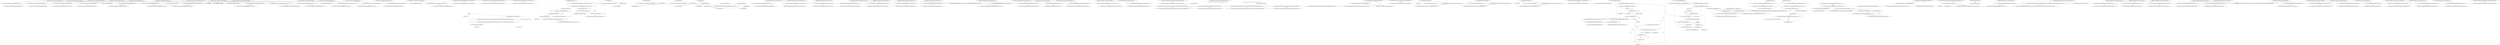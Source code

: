 digraph  {
m0_6 [label="Entry System.TimeSpan.Humanize(int)", span="18-18", cluster="System.TimeSpan.Humanize(int)", file="ByteRateTests.cs"];
m0_38 [label="Entry Humanizer.Tests.Localisation.es.TimeSpanHumanizeTests.OneSecond()", span="70-70", cluster="Humanizer.Tests.Localisation.es.TimeSpanHumanizeTests.OneSecond()", file="ByteRateTests.cs"];
m0_39 [label="Assert.Equal(''un segundo'', TimeSpan.FromSeconds(1).Humanize())", span="72-72", cluster="Humanizer.Tests.Localisation.es.TimeSpanHumanizeTests.OneSecond()", file="ByteRateTests.cs"];
m0_40 [label="Exit Humanizer.Tests.Localisation.es.TimeSpanHumanizeTests.OneSecond()", span="70-70", cluster="Humanizer.Tests.Localisation.es.TimeSpanHumanizeTests.OneSecond()", file="ByteRateTests.cs"];
m0_30 [label="Entry System.TimeSpan.FromMinutes(double)", span="0-0", cluster="System.TimeSpan.FromMinutes(double)", file="ByteRateTests.cs"];
m0_8 [label="Entry Humanizer.Tests.Localisation.es.TimeSpanHumanizeTests.OneWeek()", span="16-16", cluster="Humanizer.Tests.Localisation.es.TimeSpanHumanizeTests.OneWeek()", file="ByteRateTests.cs"];
m0_9 [label="Assert.Equal(''una semana'', TimeSpan.FromDays(7).Humanize())", span="18-18", cluster="Humanizer.Tests.Localisation.es.TimeSpanHumanizeTests.OneWeek()", file="ByteRateTests.cs"];
m0_10 [label="Exit Humanizer.Tests.Localisation.es.TimeSpanHumanizeTests.OneWeek()", span="16-16", cluster="Humanizer.Tests.Localisation.es.TimeSpanHumanizeTests.OneWeek()", file="ByteRateTests.cs"];
m0_44 [label="Entry System.TimeSpan.FromMilliseconds(double)", span="0-0", cluster="System.TimeSpan.FromMilliseconds(double)", file="ByteRateTests.cs"];
m0_7 [label="Entry Unk.Equal", span="", cluster="Unk.Equal", file="ByteRateTests.cs"];
m0_23 [label="Entry System.TimeSpan.FromHours(double)", span="0-0", cluster="System.TimeSpan.FromHours(double)", file="ByteRateTests.cs"];
m0_0 [label="Entry Humanizer.Tests.Localisation.es.TimeSpanHumanizeTests.TimeSpanHumanizeTests()", span="7-7", cluster="Humanizer.Tests.Localisation.es.TimeSpanHumanizeTests.TimeSpanHumanizeTests()", file="ByteRateTests.cs"];
m0_1 [label="Exit Humanizer.Tests.Localisation.es.TimeSpanHumanizeTests.TimeSpanHumanizeTests()", span="7-7", cluster="Humanizer.Tests.Localisation.es.TimeSpanHumanizeTests.TimeSpanHumanizeTests()", file="ByteRateTests.cs"];
m0_45 [label="Entry Humanizer.Tests.Localisation.es.TimeSpanHumanizeTests.OneMillisecond()", span="82-82", cluster="Humanizer.Tests.Localisation.es.TimeSpanHumanizeTests.OneMillisecond()", file="ByteRateTests.cs"];
m0_46 [label="Assert.Equal(''un milisegundo'', TimeSpan.FromMilliseconds(1).Humanize())", span="84-84", cluster="Humanizer.Tests.Localisation.es.TimeSpanHumanizeTests.OneMillisecond()", file="ByteRateTests.cs"];
m0_47 [label="Exit Humanizer.Tests.Localisation.es.TimeSpanHumanizeTests.OneMillisecond()", span="82-82", cluster="Humanizer.Tests.Localisation.es.TimeSpanHumanizeTests.OneMillisecond()", file="ByteRateTests.cs"];
m0_2 [label="Entry Humanizer.Tests.Localisation.es.TimeSpanHumanizeTests.TwoWeeks()", span="10-10", cluster="Humanizer.Tests.Localisation.es.TimeSpanHumanizeTests.TwoWeeks()", file="ByteRateTests.cs"];
m0_3 [label="Assert.Equal(''2 semanas'', TimeSpan.FromDays(14).Humanize())", span="12-12", cluster="Humanizer.Tests.Localisation.es.TimeSpanHumanizeTests.TwoWeeks()", file="ByteRateTests.cs"];
m0_4 [label="Exit Humanizer.Tests.Localisation.es.TimeSpanHumanizeTests.TwoWeeks()", span="10-10", cluster="Humanizer.Tests.Localisation.es.TimeSpanHumanizeTests.TwoWeeks()", file="ByteRateTests.cs"];
m0_24 [label="Entry Humanizer.Tests.Localisation.es.TimeSpanHumanizeTests.OneHour()", span="46-46", cluster="Humanizer.Tests.Localisation.es.TimeSpanHumanizeTests.OneHour()", file="ByteRateTests.cs"];
m0_25 [label="Assert.Equal(''una hora'', TimeSpan.FromHours(1).Humanize())", span="48-48", cluster="Humanizer.Tests.Localisation.es.TimeSpanHumanizeTests.OneHour()", file="ByteRateTests.cs"];
m0_26 [label="Exit Humanizer.Tests.Localisation.es.TimeSpanHumanizeTests.OneHour()", span="46-46", cluster="Humanizer.Tests.Localisation.es.TimeSpanHumanizeTests.OneHour()", file="ByteRateTests.cs"];
m0_14 [label="Entry Humanizer.Tests.Localisation.es.TimeSpanHumanizeTests.TwoDays()", span="28-28", cluster="Humanizer.Tests.Localisation.es.TimeSpanHumanizeTests.TwoDays()", file="ByteRateTests.cs"];
m0_15 [label="Assert.Equal(''2 días'', TimeSpan.FromDays(2).Humanize())", span="30-30", cluster="Humanizer.Tests.Localisation.es.TimeSpanHumanizeTests.TwoDays()", file="ByteRateTests.cs"];
m0_16 [label="Exit Humanizer.Tests.Localisation.es.TimeSpanHumanizeTests.TwoDays()", span="28-28", cluster="Humanizer.Tests.Localisation.es.TimeSpanHumanizeTests.TwoDays()", file="ByteRateTests.cs"];
m0_37 [label="Entry System.TimeSpan.FromSeconds(double)", span="0-0", cluster="System.TimeSpan.FromSeconds(double)", file="ByteRateTests.cs"];
m0_48 [label="Entry Humanizer.Tests.Localisation.es.TimeSpanHumanizeTests.NoTime()", span="88-88", cluster="Humanizer.Tests.Localisation.es.TimeSpanHumanizeTests.NoTime()", file="ByteRateTests.cs"];
m0_49 [label="Assert.Equal(''no hay tiempo'', TimeSpan.Zero.Humanize())", span="91-91", cluster="Humanizer.Tests.Localisation.es.TimeSpanHumanizeTests.NoTime()", file="ByteRateTests.cs"];
m0_50 [label="Exit Humanizer.Tests.Localisation.es.TimeSpanHumanizeTests.NoTime()", span="88-88", cluster="Humanizer.Tests.Localisation.es.TimeSpanHumanizeTests.NoTime()", file="ByteRateTests.cs"];
m0_20 [label="Entry Humanizer.Tests.Localisation.es.TimeSpanHumanizeTests.TwoHours()", span="40-40", cluster="Humanizer.Tests.Localisation.es.TimeSpanHumanizeTests.TwoHours()", file="ByteRateTests.cs"];
m0_21 [label="Assert.Equal(''2 horas'', TimeSpan.FromHours(2).Humanize())", span="42-42", cluster="Humanizer.Tests.Localisation.es.TimeSpanHumanizeTests.TwoHours()", file="ByteRateTests.cs"];
m0_22 [label="Exit Humanizer.Tests.Localisation.es.TimeSpanHumanizeTests.TwoHours()", span="40-40", cluster="Humanizer.Tests.Localisation.es.TimeSpanHumanizeTests.TwoHours()", file="ByteRateTests.cs"];
m0_11 [label="Entry Humanizer.Tests.Localisation.es.TimeSpanHumanizeTests.SixDays()", span="22-22", cluster="Humanizer.Tests.Localisation.es.TimeSpanHumanizeTests.SixDays()", file="ByteRateTests.cs"];
m0_12 [label="Assert.Equal(''6 días'', TimeSpan.FromDays(6).Humanize())", span="24-24", cluster="Humanizer.Tests.Localisation.es.TimeSpanHumanizeTests.SixDays()", file="ByteRateTests.cs"];
m0_13 [label="Exit Humanizer.Tests.Localisation.es.TimeSpanHumanizeTests.SixDays()", span="22-22", cluster="Humanizer.Tests.Localisation.es.TimeSpanHumanizeTests.SixDays()", file="ByteRateTests.cs"];
m0_5 [label="Entry System.TimeSpan.FromDays(double)", span="0-0", cluster="System.TimeSpan.FromDays(double)", file="ByteRateTests.cs"];
m0_31 [label="Entry Humanizer.Tests.Localisation.es.TimeSpanHumanizeTests.OneMinute()", span="58-58", cluster="Humanizer.Tests.Localisation.es.TimeSpanHumanizeTests.OneMinute()", file="ByteRateTests.cs"];
m0_32 [label="Assert.Equal(''un minuto'', TimeSpan.FromMinutes(1).Humanize())", span="60-60", cluster="Humanizer.Tests.Localisation.es.TimeSpanHumanizeTests.OneMinute()", file="ByteRateTests.cs"];
m0_33 [label="Exit Humanizer.Tests.Localisation.es.TimeSpanHumanizeTests.OneMinute()", span="58-58", cluster="Humanizer.Tests.Localisation.es.TimeSpanHumanizeTests.OneMinute()", file="ByteRateTests.cs"];
m0_17 [label="Entry Humanizer.Tests.Localisation.es.TimeSpanHumanizeTests.OneDay()", span="34-34", cluster="Humanizer.Tests.Localisation.es.TimeSpanHumanizeTests.OneDay()", file="ByteRateTests.cs"];
m0_18 [label="Assert.Equal(''un día'', TimeSpan.FromDays(1).Humanize())", span="36-36", cluster="Humanizer.Tests.Localisation.es.TimeSpanHumanizeTests.OneDay()", file="ByteRateTests.cs"];
m0_19 [label="Exit Humanizer.Tests.Localisation.es.TimeSpanHumanizeTests.OneDay()", span="34-34", cluster="Humanizer.Tests.Localisation.es.TimeSpanHumanizeTests.OneDay()", file="ByteRateTests.cs"];
m0_27 [label="Entry Humanizer.Tests.Localisation.es.TimeSpanHumanizeTests.TwoMinutes()", span="52-52", cluster="Humanizer.Tests.Localisation.es.TimeSpanHumanizeTests.TwoMinutes()", file="ByteRateTests.cs"];
m0_28 [label="Assert.Equal(''2 minutos'', TimeSpan.FromMinutes(2).Humanize())", span="54-54", cluster="Humanizer.Tests.Localisation.es.TimeSpanHumanizeTests.TwoMinutes()", file="ByteRateTests.cs"];
m0_29 [label="Exit Humanizer.Tests.Localisation.es.TimeSpanHumanizeTests.TwoMinutes()", span="52-52", cluster="Humanizer.Tests.Localisation.es.TimeSpanHumanizeTests.TwoMinutes()", file="ByteRateTests.cs"];
m0_41 [label="Entry Humanizer.Tests.Localisation.es.TimeSpanHumanizeTests.TwoMilliseconds()", span="76-76", cluster="Humanizer.Tests.Localisation.es.TimeSpanHumanizeTests.TwoMilliseconds()", file="ByteRateTests.cs"];
m0_42 [label="Assert.Equal(''2 milisegundos'', TimeSpan.FromMilliseconds(2).Humanize())", span="78-78", cluster="Humanizer.Tests.Localisation.es.TimeSpanHumanizeTests.TwoMilliseconds()", file="ByteRateTests.cs"];
m0_43 [label="Exit Humanizer.Tests.Localisation.es.TimeSpanHumanizeTests.TwoMilliseconds()", span="76-76", cluster="Humanizer.Tests.Localisation.es.TimeSpanHumanizeTests.TwoMilliseconds()", file="ByteRateTests.cs"];
m0_34 [label="Entry Humanizer.Tests.Localisation.es.TimeSpanHumanizeTests.TwoSeconds()", span="64-64", cluster="Humanizer.Tests.Localisation.es.TimeSpanHumanizeTests.TwoSeconds()", file="ByteRateTests.cs"];
m0_35 [label="Assert.Equal(''2 segundos'', TimeSpan.FromSeconds(2).Humanize())", span="66-66", cluster="Humanizer.Tests.Localisation.es.TimeSpanHumanizeTests.TwoSeconds()", file="ByteRateTests.cs"];
m0_36 [label="Exit Humanizer.Tests.Localisation.es.TimeSpanHumanizeTests.TwoSeconds()", span="64-64", cluster="Humanizer.Tests.Localisation.es.TimeSpanHumanizeTests.TwoSeconds()", file="ByteRateTests.cs"];
m2_2 [label="Entry Humanizer.Localisation.NumberToWords.INumberToWordsConverter.ConvertToOrdinal(int)", span="19-19", cluster="Humanizer.Localisation.NumberToWords.INumberToWordsConverter.ConvertToOrdinal(int)", file="CasingTests.cs"];
m2_3 [label="Exit Humanizer.Localisation.NumberToWords.INumberToWordsConverter.ConvertToOrdinal(int)", span="19-19", cluster="Humanizer.Localisation.NumberToWords.INumberToWordsConverter.ConvertToOrdinal(int)", file="CasingTests.cs"];
m2_0 [label="Entry Humanizer.Localisation.NumberToWords.INumberToWordsConverter.Convert(int)", span="12-12", cluster="Humanizer.Localisation.NumberToWords.INumberToWordsConverter.Convert(int)", file="CasingTests.cs"];
m2_1 [label="Exit Humanizer.Localisation.NumberToWords.INumberToWordsConverter.Convert(int)", span="12-12", cluster="Humanizer.Localisation.NumberToWords.INumberToWordsConverter.Convert(int)", file="CasingTests.cs"];
m3_23 [label="Entry Unk.Sort", span="", cluster="Unk.Sort", file="ComparingTests.cs"];
m3_21 [label="Entry Unk.Select", span="", cluster="Unk.Select", file="ComparingTests.cs"];
m3_22 [label="Entry Unk.ToList", span="", cluster="Unk.ToList", file="ComparingTests.cs"];
m3_0 [label="Entry Humanizer.Tests.Bytes.ComparingTests.CompareStrongTyped(double, double, int)", span="14-14", cluster="Humanizer.Tests.Bytes.ComparingTests.CompareStrongTyped(double, double, int)", file="ComparingTests.cs"];
m3_1 [label="var valueSize = new ByteSize(value)", span="16-16", cluster="Humanizer.Tests.Bytes.ComparingTests.CompareStrongTyped(double, double, int)", file="ComparingTests.cs"];
m3_2 [label="var otherSize = new ByteSize(valueToCompareWith)", span="17-17", cluster="Humanizer.Tests.Bytes.ComparingTests.CompareStrongTyped(double, double, int)", file="ComparingTests.cs"];
m3_4 [label="Assert.Equal(expectedResult, result)", span="20-20", cluster="Humanizer.Tests.Bytes.ComparingTests.CompareStrongTyped(double, double, int)", file="ComparingTests.cs"];
m3_3 [label="var result = valueSize.CompareTo(otherSize)", span="18-18", cluster="Humanizer.Tests.Bytes.ComparingTests.CompareStrongTyped(double, double, int)", file="ComparingTests.cs"];
m3_5 [label="Exit Humanizer.Tests.Bytes.ComparingTests.CompareStrongTyped(double, double, int)", span="14-14", cluster="Humanizer.Tests.Bytes.ComparingTests.CompareStrongTyped(double, double, int)", file="ComparingTests.cs"];
m3_8 [label="Entry Unk.Equal", span="", cluster="Unk.Equal", file="ComparingTests.cs"];
m3_9 [label="Entry Humanizer.Tests.Bytes.ComparingTests.CompareUntyped(double, double, int)", span="27-27", cluster="Humanizer.Tests.Bytes.ComparingTests.CompareUntyped(double, double, int)", file="ComparingTests.cs"];
m3_10 [label="var valueSize = new ByteSize(value)", span="29-29", cluster="Humanizer.Tests.Bytes.ComparingTests.CompareUntyped(double, double, int)", file="ComparingTests.cs"];
m3_11 [label="object otherSize = new ByteSize(valueToCompareWith)", span="30-30", cluster="Humanizer.Tests.Bytes.ComparingTests.CompareUntyped(double, double, int)", file="ComparingTests.cs"];
m3_13 [label="Assert.Equal(expectedResult, result)", span="33-33", cluster="Humanizer.Tests.Bytes.ComparingTests.CompareUntyped(double, double, int)", file="ComparingTests.cs"];
m3_12 [label="var result = valueSize.CompareTo(otherSize)", span="31-31", cluster="Humanizer.Tests.Bytes.ComparingTests.CompareUntyped(double, double, int)", file="ComparingTests.cs"];
m3_14 [label="Exit Humanizer.Tests.Bytes.ComparingTests.CompareUntyped(double, double, int)", span="27-27", cluster="Humanizer.Tests.Bytes.ComparingTests.CompareUntyped(double, double, int)", file="ComparingTests.cs"];
m3_16 [label="Entry Humanizer.Tests.Bytes.ComparingTests.SortList(System.Collections.Generic.IEnumerable<string>, System.Collections.Generic.IEnumerable<string>)", span="39-39", cluster="Humanizer.Tests.Bytes.ComparingTests.SortList(System.Collections.Generic.IEnumerable<string>, System.Collections.Generic.IEnumerable<string>)", file="ComparingTests.cs"];
m3_17 [label="var list = values.Select(ByteSize.Parse).ToList()", span="41-41", cluster="Humanizer.Tests.Bytes.ComparingTests.SortList(System.Collections.Generic.IEnumerable<string>, System.Collections.Generic.IEnumerable<string>)", file="ComparingTests.cs"];
m3_19 [label="Assert.Equal(expected.Select(ByteSize.Parse), list)", span="44-44", cluster="Humanizer.Tests.Bytes.ComparingTests.SortList(System.Collections.Generic.IEnumerable<string>, System.Collections.Generic.IEnumerable<string>)", file="ComparingTests.cs"];
m3_18 [label="list.Sort()", span="42-42", cluster="Humanizer.Tests.Bytes.ComparingTests.SortList(System.Collections.Generic.IEnumerable<string>, System.Collections.Generic.IEnumerable<string>)", file="ComparingTests.cs"];
m3_20 [label="Exit Humanizer.Tests.Bytes.ComparingTests.SortList(System.Collections.Generic.IEnumerable<string>, System.Collections.Generic.IEnumerable<string>)", span="39-39", cluster="Humanizer.Tests.Bytes.ComparingTests.SortList(System.Collections.Generic.IEnumerable<string>, System.Collections.Generic.IEnumerable<string>)", file="ComparingTests.cs"];
m3_7 [label="Entry Humanizer.Bytes.ByteSize.CompareTo(Humanizer.Bytes.ByteSize)", span="224-224", cluster="Humanizer.Bytes.ByteSize.CompareTo(Humanizer.Bytes.ByteSize)", file="ComparingTests.cs"];
m3_6 [label="Entry Humanizer.Bytes.ByteSize.ByteSize(double)", span="102-102", cluster="Humanizer.Bytes.ByteSize.ByteSize(double)", file="ComparingTests.cs"];
m3_15 [label="Entry Humanizer.Bytes.ByteSize.CompareTo(object)", span="213-213", cluster="Humanizer.Bytes.ByteSize.CompareTo(object)", file="ComparingTests.cs"];
m4_11 [label="Entry Humanizer.Localisation.ArabicFormatter.ArabicFormatter()", span="2-2", cluster="Humanizer.Localisation.ArabicFormatter.ArabicFormatter()", file="DateHumanizeDefaultStrategyTests.cs"];
m4_3 [label="Entry Humanizer.Localisation.RomanianFormatter.RomanianFormatter()", span="2-2", cluster="Humanizer.Localisation.RomanianFormatter.RomanianFormatter()", file="DateHumanizeDefaultStrategyTests.cs"];
m4_7 [label="Entry Humanizer.Localisation.RussianFormatter.RussianFormatter()", span="2-2", cluster="Humanizer.Localisation.RussianFormatter.RussianFormatter()", file="DateHumanizeDefaultStrategyTests.cs"];
m4_19 [label="Entry lambda expression", span="20-20", cluster="lambda expression", file="DateHumanizeDefaultStrategyTests.cs"];
m4_0 [label="Entry lambda expression", span="15-15", cluster="lambda expression", file="DateHumanizeDefaultStrategyTests.cs"];
m4_1 [label="new RomanianFormatter()", span="15-15", cluster="lambda expression", file="DateHumanizeDefaultStrategyTests.cs"];
m4_2 [label="Exit lambda expression", span="15-15", cluster="lambda expression", file="DateHumanizeDefaultStrategyTests.cs"];
m4_4 [label="Entry lambda expression", span="16-16", cluster="lambda expression", file="DateHumanizeDefaultStrategyTests.cs"];
m4_5 [label="new RussianFormatter()", span="16-16", cluster="lambda expression", file="DateHumanizeDefaultStrategyTests.cs"];
m4_6 [label="Exit lambda expression", span="16-16", cluster="lambda expression", file="DateHumanizeDefaultStrategyTests.cs"];
m4_8 [label="Entry lambda expression", span="17-17", cluster="lambda expression", file="DateHumanizeDefaultStrategyTests.cs"];
m4_9 [label="new ArabicFormatter()", span="17-17", cluster="lambda expression", file="DateHumanizeDefaultStrategyTests.cs"];
m4_10 [label="Exit lambda expression", span="17-17", cluster="lambda expression", file="DateHumanizeDefaultStrategyTests.cs"];
m4_12 [label="Entry lambda expression", span="18-18", cluster="lambda expression", file="DateHumanizeDefaultStrategyTests.cs"];
m4_13 [label="new CzechSlovakPolishFormatter()", span="18-18", cluster="lambda expression", file="DateHumanizeDefaultStrategyTests.cs"];
m4_14 [label="Exit lambda expression", span="18-18", cluster="lambda expression", file="DateHumanizeDefaultStrategyTests.cs"];
m4_16 [label="Entry lambda expression", span="19-19", cluster="lambda expression", file="DateHumanizeDefaultStrategyTests.cs"];
m4_17 [label="new CzechSlovakPolishFormatter()", span="19-19", cluster="lambda expression", file="DateHumanizeDefaultStrategyTests.cs"];
m4_18 [label="Exit lambda expression", span="19-19", cluster="lambda expression", file="DateHumanizeDefaultStrategyTests.cs"];
m4_20 [label="new CzechSlovakPolishFormatter()", span="20-20", cluster="lambda expression", file="DateHumanizeDefaultStrategyTests.cs"];
m4_21 [label="Exit lambda expression", span="20-20", cluster="lambda expression", file="DateHumanizeDefaultStrategyTests.cs"];
m4_15 [label="Entry Humanizer.Localisation.CzechSlovakPolishFormatter.CzechSlovakPolishFormatter()", span="2-2", cluster="Humanizer.Localisation.CzechSlovakPolishFormatter.CzechSlovakPolishFormatter()", file="DateHumanizeDefaultStrategyTests.cs"];
m5_5 [label="Entry Humanizer.Tests.DateHumanize.Verify(string, int, Humanizer.Localisation.TimeUnit, Humanizer.Localisation.Tense, double?)", span="29-29", cluster="Humanizer.Tests.DateHumanize.Verify(string, int, Humanizer.Localisation.TimeUnit, Humanizer.Localisation.Tense, double?)", file="DateHumanizeTests.cs"];
m5_0 [label="Entry Humanizer.Tests.DateHumanizeDefaultStrategyTests.DateHumanizeDefaultStrategyTests()", span="8-8", cluster="Humanizer.Tests.DateHumanizeDefaultStrategyTests.DateHumanizeDefaultStrategyTests()", file="DateHumanizeTests.cs"];
m5_1 [label="Exit Humanizer.Tests.DateHumanizeDefaultStrategyTests.DateHumanizeDefaultStrategyTests()", span="8-8", cluster="Humanizer.Tests.DateHumanizeDefaultStrategyTests.DateHumanizeDefaultStrategyTests()", file="DateHumanizeTests.cs"];
m5_15 [label="Entry Humanizer.Tests.DateHumanizeDefaultStrategyTests.HoursAgo(int, string)", span="64-64", cluster="Humanizer.Tests.DateHumanizeDefaultStrategyTests.HoursAgo(int, string)", file="DateHumanizeTests.cs"];
m5_16 [label="DateHumanize.Verify(expected, hours, TimeUnit.Hour, Tense.Past)", span="66-66", cluster="Humanizer.Tests.DateHumanizeDefaultStrategyTests.HoursAgo(int, string)", file="DateHumanizeTests.cs"];
m5_17 [label="Exit Humanizer.Tests.DateHumanizeDefaultStrategyTests.HoursAgo(int, string)", span="64-64", cluster="Humanizer.Tests.DateHumanizeDefaultStrategyTests.HoursAgo(int, string)", file="DateHumanizeTests.cs"];
m5_12 [label="Entry Humanizer.Tests.DateHumanizeDefaultStrategyTests.MinutesFromNow(int, string)", span="54-54", cluster="Humanizer.Tests.DateHumanizeDefaultStrategyTests.MinutesFromNow(int, string)", file="DateHumanizeTests.cs"];
m5_13 [label="DateHumanize.Verify(expected, minutes, TimeUnit.Minute, Tense.Future)", span="56-56", cluster="Humanizer.Tests.DateHumanizeDefaultStrategyTests.MinutesFromNow(int, string)", file="DateHumanizeTests.cs"];
m5_14 [label="Exit Humanizer.Tests.DateHumanizeDefaultStrategyTests.MinutesFromNow(int, string)", span="54-54", cluster="Humanizer.Tests.DateHumanizeDefaultStrategyTests.MinutesFromNow(int, string)", file="DateHumanizeTests.cs"];
m5_33 [label="Entry Humanizer.Tests.DateHumanizeDefaultStrategyTests.YearsAgo(int, string)", span="122-122", cluster="Humanizer.Tests.DateHumanizeDefaultStrategyTests.YearsAgo(int, string)", file="DateHumanizeTests.cs"];
m5_34 [label="DateHumanize.Verify(expected, years, TimeUnit.Year, Tense.Past)", span="124-124", cluster="Humanizer.Tests.DateHumanizeDefaultStrategyTests.YearsAgo(int, string)", file="DateHumanizeTests.cs"];
m5_35 [label="Exit Humanizer.Tests.DateHumanizeDefaultStrategyTests.YearsAgo(int, string)", span="122-122", cluster="Humanizer.Tests.DateHumanizeDefaultStrategyTests.YearsAgo(int, string)", file="DateHumanizeTests.cs"];
m5_9 [label="Entry Humanizer.Tests.DateHumanizeDefaultStrategyTests.MinutesAgo(int, string)", span="42-42", cluster="Humanizer.Tests.DateHumanizeDefaultStrategyTests.MinutesAgo(int, string)", file="DateHumanizeTests.cs"];
m5_10 [label="DateHumanize.Verify(expected, minutes, TimeUnit.Minute, Tense.Past)", span="44-44", cluster="Humanizer.Tests.DateHumanizeDefaultStrategyTests.MinutesAgo(int, string)", file="DateHumanizeTests.cs"];
m5_11 [label="Exit Humanizer.Tests.DateHumanizeDefaultStrategyTests.MinutesAgo(int, string)", span="42-42", cluster="Humanizer.Tests.DateHumanizeDefaultStrategyTests.MinutesAgo(int, string)", file="DateHumanizeTests.cs"];
m5_36 [label="Entry Humanizer.Tests.DateHumanizeDefaultStrategyTests.YearsFromNow(int, string)", span="130-130", cluster="Humanizer.Tests.DateHumanizeDefaultStrategyTests.YearsFromNow(int, string)", file="DateHumanizeTests.cs"];
m5_37 [label="DateHumanize.Verify(expected, years, TimeUnit.Year, Tense.Future)", span="132-132", cluster="Humanizer.Tests.DateHumanizeDefaultStrategyTests.YearsFromNow(int, string)", file="DateHumanizeTests.cs"];
m5_38 [label="Exit Humanizer.Tests.DateHumanizeDefaultStrategyTests.YearsFromNow(int, string)", span="130-130", cluster="Humanizer.Tests.DateHumanizeDefaultStrategyTests.YearsFromNow(int, string)", file="DateHumanizeTests.cs"];
m5_2 [label="Entry Humanizer.Tests.DateHumanizeDefaultStrategyTests.SecondsAgo(int, string)", span="18-18", cluster="Humanizer.Tests.DateHumanizeDefaultStrategyTests.SecondsAgo(int, string)", file="DateHumanizeTests.cs"];
m5_3 [label="DateHumanize.Verify(expected, seconds, TimeUnit.Second, Tense.Past)", span="20-20", cluster="Humanizer.Tests.DateHumanizeDefaultStrategyTests.SecondsAgo(int, string)", file="DateHumanizeTests.cs"];
m5_4 [label="Exit Humanizer.Tests.DateHumanizeDefaultStrategyTests.SecondsAgo(int, string)", span="18-18", cluster="Humanizer.Tests.DateHumanizeDefaultStrategyTests.SecondsAgo(int, string)", file="DateHumanizeTests.cs"];
m5_21 [label="Entry Humanizer.Tests.DateHumanizeDefaultStrategyTests.DaysAgo(int, string)", span="84-84", cluster="Humanizer.Tests.DateHumanizeDefaultStrategyTests.DaysAgo(int, string)", file="DateHumanizeTests.cs"];
m5_22 [label="DateHumanize.Verify(expected, days, TimeUnit.Day, Tense.Past)", span="86-86", cluster="Humanizer.Tests.DateHumanizeDefaultStrategyTests.DaysAgo(int, string)", file="DateHumanizeTests.cs"];
m5_23 [label="Exit Humanizer.Tests.DateHumanizeDefaultStrategyTests.DaysAgo(int, string)", span="84-84", cluster="Humanizer.Tests.DateHumanizeDefaultStrategyTests.DaysAgo(int, string)", file="DateHumanizeTests.cs"];
m5_30 [label="Entry Humanizer.Tests.DateHumanizeDefaultStrategyTests.MonthsFromNow(int, string)", span="114-114", cluster="Humanizer.Tests.DateHumanizeDefaultStrategyTests.MonthsFromNow(int, string)", file="DateHumanizeTests.cs"];
m5_31 [label="DateHumanize.Verify(expected, months, TimeUnit.Month, Tense.Future)", span="116-116", cluster="Humanizer.Tests.DateHumanizeDefaultStrategyTests.MonthsFromNow(int, string)", file="DateHumanizeTests.cs"];
m5_32 [label="Exit Humanizer.Tests.DateHumanizeDefaultStrategyTests.MonthsFromNow(int, string)", span="114-114", cluster="Humanizer.Tests.DateHumanizeDefaultStrategyTests.MonthsFromNow(int, string)", file="DateHumanizeTests.cs"];
m5_27 [label="Entry Humanizer.Tests.DateHumanizeDefaultStrategyTests.MonthsAgo(int, string)", span="104-104", cluster="Humanizer.Tests.DateHumanizeDefaultStrategyTests.MonthsAgo(int, string)", file="DateHumanizeTests.cs"];
m5_28 [label="DateHumanize.Verify(expected, months, TimeUnit.Month, Tense.Past)", span="106-106", cluster="Humanizer.Tests.DateHumanizeDefaultStrategyTests.MonthsAgo(int, string)", file="DateHumanizeTests.cs"];
m5_29 [label="Exit Humanizer.Tests.DateHumanizeDefaultStrategyTests.MonthsAgo(int, string)", span="104-104", cluster="Humanizer.Tests.DateHumanizeDefaultStrategyTests.MonthsAgo(int, string)", file="DateHumanizeTests.cs"];
m5_39 [label="Entry Humanizer.Tests.DateHumanizeDefaultStrategyTests.Now()", span="136-136", cluster="Humanizer.Tests.DateHumanizeDefaultStrategyTests.Now()", file="DateHumanizeTests.cs"];
m5_40 [label="DateHumanize.Verify(''now'', 0, TimeUnit.Year, Tense.Future)", span="138-138", cluster="Humanizer.Tests.DateHumanizeDefaultStrategyTests.Now()", file="DateHumanizeTests.cs"];
m5_41 [label="Exit Humanizer.Tests.DateHumanizeDefaultStrategyTests.Now()", span="136-136", cluster="Humanizer.Tests.DateHumanizeDefaultStrategyTests.Now()", file="DateHumanizeTests.cs"];
m5_6 [label="Entry Humanizer.Tests.DateHumanizeDefaultStrategyTests.SecondsFromNow(int, string)", span="28-28", cluster="Humanizer.Tests.DateHumanizeDefaultStrategyTests.SecondsFromNow(int, string)", file="DateHumanizeTests.cs"];
m5_7 [label="DateHumanize.Verify(expected, seconds, TimeUnit.Second, Tense.Future)", span="30-30", cluster="Humanizer.Tests.DateHumanizeDefaultStrategyTests.SecondsFromNow(int, string)", file="DateHumanizeTests.cs"];
m5_8 [label="Exit Humanizer.Tests.DateHumanizeDefaultStrategyTests.SecondsFromNow(int, string)", span="28-28", cluster="Humanizer.Tests.DateHumanizeDefaultStrategyTests.SecondsFromNow(int, string)", file="DateHumanizeTests.cs"];
m5_18 [label="Entry Humanizer.Tests.DateHumanizeDefaultStrategyTests.HoursFromNow(int, string)", span="74-74", cluster="Humanizer.Tests.DateHumanizeDefaultStrategyTests.HoursFromNow(int, string)", file="DateHumanizeTests.cs"];
m5_19 [label="DateHumanize.Verify(expected, hours, TimeUnit.Hour, Tense.Future)", span="76-76", cluster="Humanizer.Tests.DateHumanizeDefaultStrategyTests.HoursFromNow(int, string)", file="DateHumanizeTests.cs"];
m5_20 [label="Exit Humanizer.Tests.DateHumanizeDefaultStrategyTests.HoursFromNow(int, string)", span="74-74", cluster="Humanizer.Tests.DateHumanizeDefaultStrategyTests.HoursFromNow(int, string)", file="DateHumanizeTests.cs"];
m5_24 [label="Entry Humanizer.Tests.DateHumanizeDefaultStrategyTests.DaysFromNow(int, string)", span="94-94", cluster="Humanizer.Tests.DateHumanizeDefaultStrategyTests.DaysFromNow(int, string)", file="DateHumanizeTests.cs"];
m5_25 [label="DateHumanize.Verify(expected, days, TimeUnit.Day, Tense.Future)", span="96-96", cluster="Humanizer.Tests.DateHumanizeDefaultStrategyTests.DaysFromNow(int, string)", file="DateHumanizeTests.cs"];
m5_26 [label="Exit Humanizer.Tests.DateHumanizeDefaultStrategyTests.DaysFromNow(int, string)", span="94-94", cluster="Humanizer.Tests.DateHumanizeDefaultStrategyTests.DaysFromNow(int, string)", file="DateHumanizeTests.cs"];
m7_0 [label="Entry Humanizer.Localisation.NumberToWords.GenderlessNumberToWordsConverter.Convert(int)", span="9-9", cluster="Humanizer.Localisation.NumberToWords.GenderlessNumberToWordsConverter.Convert(int)", file="DefaultFormatterTests.cs"];
m7_1 [label="Exit Humanizer.Localisation.NumberToWords.GenderlessNumberToWordsConverter.Convert(int)", span="9-9", cluster="Humanizer.Localisation.NumberToWords.GenderlessNumberToWordsConverter.Convert(int)", file="DefaultFormatterTests.cs"];
m7_2 [label="Entry Humanizer.Localisation.NumberToWords.GenderlessNumberToWordsConverter.Convert(int, Humanizer.GrammaticalGender)", span="17-17", cluster="Humanizer.Localisation.NumberToWords.GenderlessNumberToWordsConverter.Convert(int, Humanizer.GrammaticalGender)", file="DefaultFormatterTests.cs"];
m7_3 [label="return Convert(number);", span="19-19", cluster="Humanizer.Localisation.NumberToWords.GenderlessNumberToWordsConverter.Convert(int, Humanizer.GrammaticalGender)", file="DefaultFormatterTests.cs"];
m7_4 [label="Exit Humanizer.Localisation.NumberToWords.GenderlessNumberToWordsConverter.Convert(int, Humanizer.GrammaticalGender)", span="17-17", cluster="Humanizer.Localisation.NumberToWords.GenderlessNumberToWordsConverter.Convert(int, Humanizer.GrammaticalGender)", file="DefaultFormatterTests.cs"];
m7_5 [label="Entry Humanizer.Localisation.NumberToWords.GenderlessNumberToWordsConverter.ConvertToOrdinal(int)", span="27-27", cluster="Humanizer.Localisation.NumberToWords.GenderlessNumberToWordsConverter.ConvertToOrdinal(int)", file="DefaultFormatterTests.cs"];
m7_6 [label="Exit Humanizer.Localisation.NumberToWords.GenderlessNumberToWordsConverter.ConvertToOrdinal(int)", span="27-27", cluster="Humanizer.Localisation.NumberToWords.GenderlessNumberToWordsConverter.ConvertToOrdinal(int)", file="DefaultFormatterTests.cs"];
m7_7 [label="Entry Humanizer.Localisation.NumberToWords.GenderlessNumberToWordsConverter.ConvertToOrdinal(int, Humanizer.GrammaticalGender)", span="35-35", cluster="Humanizer.Localisation.NumberToWords.GenderlessNumberToWordsConverter.ConvertToOrdinal(int, Humanizer.GrammaticalGender)", file="DefaultFormatterTests.cs"];
m7_8 [label="return ConvertToOrdinal(number);", span="37-37", cluster="Humanizer.Localisation.NumberToWords.GenderlessNumberToWordsConverter.ConvertToOrdinal(int, Humanizer.GrammaticalGender)", file="DefaultFormatterTests.cs"];
m7_9 [label="Exit Humanizer.Localisation.NumberToWords.GenderlessNumberToWordsConverter.ConvertToOrdinal(int, Humanizer.GrammaticalGender)", span="35-35", cluster="Humanizer.Localisation.NumberToWords.GenderlessNumberToWordsConverter.ConvertToOrdinal(int, Humanizer.GrammaticalGender)", file="DefaultFormatterTests.cs"];
m7_10 [label="Humanizer.Localisation.NumberToWords.GenderlessNumberToWordsConverter", span="", file="DefaultFormatterTests.cs"];
m8_0 [label="Entry Humanizer.NumberToOrdinalWordsExtension.ToOrdinalWords(int)", span="14-14", cluster="Humanizer.NumberToOrdinalWordsExtension.ToOrdinalWords(int)", file="DehumanizeToEnumTests.cs"];
m8_1 [label="return new EnglishNumberToWordsConverter().ConvertToOrdinal(number);", span="16-16", cluster="Humanizer.NumberToOrdinalWordsExtension.ToOrdinalWords(int)", file="DehumanizeToEnumTests.cs"];
m8_2 [label="Exit Humanizer.NumberToOrdinalWordsExtension.ToOrdinalWords(int)", span="14-14", cluster="Humanizer.NumberToOrdinalWordsExtension.ToOrdinalWords(int)", file="DehumanizeToEnumTests.cs"];
m8_3 [label="Entry Humanizer.Localisation.NumberToWords.EnglishNumberToWordsConverter.EnglishNumberToWordsConverter()", span="5-5", cluster="Humanizer.Localisation.NumberToWords.EnglishNumberToWordsConverter.EnglishNumberToWordsConverter()", file="DehumanizeToEnumTests.cs"];
m8_4 [label="Entry Humanizer.Localisation.NumberToWords.EnglishNumberToWordsConverter.ConvertToOrdinal(int)", span="76-76", cluster="Humanizer.Localisation.NumberToWords.EnglishNumberToWordsConverter.ConvertToOrdinal(int)", file="DehumanizeToEnumTests.cs"];
m10_0 [label="Entry Humanizer.Tests.Localisation.sr_Latn.NumberToWordsTest.NumberToWordsTest()", span="12-12", cluster="Humanizer.Tests.Localisation.sr_Latn.NumberToWordsTest.NumberToWordsTest()", file="NumberToWordsTest.cs"];
m10_1 [label="Exit Humanizer.Tests.Localisation.sr_Latn.NumberToWordsTest.NumberToWordsTest()", span="12-12", cluster="Humanizer.Tests.Localisation.sr_Latn.NumberToWordsTest.NumberToWordsTest()", file="NumberToWordsTest.cs"];
m10_6 [label="Entry Unk.Equal", span="", cluster="Unk.Equal", file="NumberToWordsTest.cs"];
m10_5 [label="Entry int.ToWords(System.Globalization.CultureInfo)", span="16-16", cluster="int.ToWords(System.Globalization.CultureInfo)", file="NumberToWordsTest.cs"];
m10_2 [label="Entry Humanizer.Tests.Localisation.sr_Latn.NumberToWordsTest.ToWords(int, string)", span="49-49", cluster="Humanizer.Tests.Localisation.sr_Latn.NumberToWordsTest.ToWords(int, string)", file="NumberToWordsTest.cs"];
m10_3 [label="Assert.Equal(expected, number.ToWords())", span="51-51", cluster="Humanizer.Tests.Localisation.sr_Latn.NumberToWordsTest.ToWords(int, string)", file="NumberToWordsTest.cs"];
m10_4 [label="Exit Humanizer.Tests.Localisation.sr_Latn.NumberToWordsTest.ToWords(int, string)", span="49-49", cluster="Humanizer.Tests.Localisation.sr_Latn.NumberToWordsTest.ToWords(int, string)", file="NumberToWordsTest.cs"];
m11_10 [label="Entry int.ToOrdinalWords(System.Globalization.CultureInfo)", span="52-52", cluster="int.ToOrdinalWords(System.Globalization.CultureInfo)", file="NumberToWordsTests.cs"];
m11_5 [label="Entry int.ToWords(System.Globalization.CultureInfo)", span="16-16", cluster="int.ToWords(System.Globalization.CultureInfo)", file="NumberToWordsTests.cs"];
m11_7 [label="Entry Humanizer.Tests.Localisation.fiFI.NumberToWordsTests.ToOrdinalWords(int, string)", span="66-66", cluster="Humanizer.Tests.Localisation.fiFI.NumberToWordsTests.ToOrdinalWords(int, string)", file="NumberToWordsTests.cs"];
m11_8 [label="Assert.Equal(expected, number.ToOrdinalWords())", span="68-68", cluster="Humanizer.Tests.Localisation.fiFI.NumberToWordsTests.ToOrdinalWords(int, string)", file="NumberToWordsTests.cs"];
m11_9 [label="Exit Humanizer.Tests.Localisation.fiFI.NumberToWordsTests.ToOrdinalWords(int, string)", span="66-66", cluster="Humanizer.Tests.Localisation.fiFI.NumberToWordsTests.ToOrdinalWords(int, string)", file="NumberToWordsTests.cs"];
m11_2 [label="Entry Humanizer.Tests.Localisation.fiFI.NumberToWordsTests.ToWords(int, string)", span="35-35", cluster="Humanizer.Tests.Localisation.fiFI.NumberToWordsTests.ToWords(int, string)", file="NumberToWordsTests.cs"];
m11_3 [label="Assert.Equal(expected, number.ToWords())", span="37-37", cluster="Humanizer.Tests.Localisation.fiFI.NumberToWordsTests.ToWords(int, string)", file="NumberToWordsTests.cs"];
m11_4 [label="Exit Humanizer.Tests.Localisation.fiFI.NumberToWordsTests.ToWords(int, string)", span="35-35", cluster="Humanizer.Tests.Localisation.fiFI.NumberToWordsTests.ToWords(int, string)", file="NumberToWordsTests.cs"];
m11_6 [label="Entry Unk.Equal", span="", cluster="Unk.Equal", file="NumberToWordsTests.cs"];
m11_0 [label="Entry Humanizer.Tests.Localisation.fiFI.NumberToWordsTests.NumberToWordsTests()", span="7-7", cluster="Humanizer.Tests.Localisation.fiFI.NumberToWordsTests.NumberToWordsTests()", file="NumberToWordsTests.cs"];
m11_1 [label="Exit Humanizer.Tests.Localisation.fiFI.NumberToWordsTests.NumberToWordsTests()", span="7-7", cluster="Humanizer.Tests.Localisation.fiFI.NumberToWordsTests.NumberToWordsTests()", file="NumberToWordsTests.cs"];
m13_19 [label="Entry System.ArgumentNullException.ArgumentNullException(string)", span="0-0", cluster="System.ArgumentNullException.ArgumentNullException(string)", file="OrdinalizeTests.cs"];
m13_21 [label="Entry string.Trim()", span="0-0", cluster="string.Trim()", file="OrdinalizeTests.cs"];
m13_22 [label="Entry Humanizer.RomanNumeralExtensions.IsInvalidRomanNumeral(string)", span="98-98", cluster="Humanizer.RomanNumeralExtensions.IsInvalidRomanNumeral(string)", file="OrdinalizeTests.cs"];
m13_42 [label="return !validRomanNumeral.IsMatch(value);", span="100-100", cluster="Humanizer.RomanNumeralExtensions.IsInvalidRomanNumeral(string)", file="OrdinalizeTests.cs"];
m13_43 [label="Exit Humanizer.RomanNumeralExtensions.IsInvalidRomanNumeral(string)", span="98-98", cluster="Humanizer.RomanNumeralExtensions.IsInvalidRomanNumeral(string)", file="OrdinalizeTests.cs"];
m13_23 [label="Entry System.ArgumentException.ArgumentException(string, string)", span="0-0", cluster="System.ArgumentException.ArgumentException(string, string)", file="OrdinalizeTests.cs"];
m13_38 [label="Entry System.ArgumentOutOfRangeException.ArgumentOutOfRangeException()", span="0-0", cluster="System.ArgumentOutOfRangeException.ArgumentOutOfRangeException()", file="OrdinalizeTests.cs"];
m13_44 [label="Entry System.Text.RegularExpressions.Regex.IsMatch(string)", span="0-0", cluster="System.Text.RegularExpressions.Regex.IsMatch(string)", file="OrdinalizeTests.cs"];
m13_41 [label="Entry System.Text.StringBuilder.ToString()", span="0-0", cluster="System.Text.StringBuilder.ToString()", file="OrdinalizeTests.cs"];
m13_40 [label="Entry System.Text.StringBuilder.Append(string)", span="0-0", cluster="System.Text.StringBuilder.Append(string)", file="OrdinalizeTests.cs"];
m13_39 [label="Entry System.Text.StringBuilder.StringBuilder(int)", span="0-0", cluster="System.Text.StringBuilder.StringBuilder(int)", file="OrdinalizeTests.cs"];
m13_20 [label="Entry string.ToUpper()", span="0-0", cluster="string.ToUpper()", file="OrdinalizeTests.cs"];
m13_24 [label="Entry char.ToString()", span="0-0", cluster="char.ToString()", file="OrdinalizeTests.cs"];
m13_0 [label="Entry Humanizer.RomanNumeralExtensions.FromRoman(string)", span="35-35", cluster="Humanizer.RomanNumeralExtensions.FromRoman(string)", file="OrdinalizeTests.cs"];
m13_1 [label="value == null", span="37-37", cluster="Humanizer.RomanNumeralExtensions.FromRoman(string)", file="OrdinalizeTests.cs"];
m13_3 [label="value = value.ToUpper().Trim()", span="40-40", cluster="Humanizer.RomanNumeralExtensions.FromRoman(string)", file="OrdinalizeTests.cs"];
m13_2 [label="throw new ArgumentNullException(''value'');", span="38-38", cluster="Humanizer.RomanNumeralExtensions.FromRoman(string)", file="OrdinalizeTests.cs"];
m13_4 [label="var length = value.Length", span="41-41", cluster="Humanizer.RomanNumeralExtensions.FromRoman(string)", file="OrdinalizeTests.cs"];
m13_5 [label="length == 0 || IsInvalidRomanNumeral(value)", span="43-43", cluster="Humanizer.RomanNumeralExtensions.FromRoman(string)", file="OrdinalizeTests.cs"];
m13_10 [label="var digit = romanNumerals[value[--i].ToString()]", span="51-51", cluster="Humanizer.RomanNumeralExtensions.FromRoman(string)", file="OrdinalizeTests.cs"];
m13_12 [label="var previousDigit = romanNumerals[value[i - 1].ToString()]", span="55-55", cluster="Humanizer.RomanNumeralExtensions.FromRoman(string)", file="OrdinalizeTests.cs"];
m13_8 [label="var i = length", span="47-47", cluster="Humanizer.RomanNumeralExtensions.FromRoman(string)", file="OrdinalizeTests.cs"];
m13_6 [label="throw new ArgumentException(''Empty or invalid Roman numeral string.'', ''value'');", span="44-44", cluster="Humanizer.RomanNumeralExtensions.FromRoman(string)", file="OrdinalizeTests.cs"];
m13_7 [label="var total = 0", span="46-46", cluster="Humanizer.RomanNumeralExtensions.FromRoman(string)", file="OrdinalizeTests.cs"];
m13_16 [label="total += digit", span="64-64", cluster="Humanizer.RomanNumeralExtensions.FromRoman(string)", file="OrdinalizeTests.cs"];
m13_17 [label="return total;", span="67-67", cluster="Humanizer.RomanNumeralExtensions.FromRoman(string)", file="OrdinalizeTests.cs"];
m13_9 [label="i > 0", span="49-49", cluster="Humanizer.RomanNumeralExtensions.FromRoman(string)", file="OrdinalizeTests.cs"];
m13_11 [label="i > 0", span="53-53", cluster="Humanizer.RomanNumeralExtensions.FromRoman(string)", file="OrdinalizeTests.cs"];
m13_13 [label="previousDigit < digit", span="57-57", cluster="Humanizer.RomanNumeralExtensions.FromRoman(string)", file="OrdinalizeTests.cs"];
m13_14 [label="digit -= previousDigit", span="59-59", cluster="Humanizer.RomanNumeralExtensions.FromRoman(string)", file="OrdinalizeTests.cs"];
m13_15 [label="i--", span="60-60", cluster="Humanizer.RomanNumeralExtensions.FromRoman(string)", file="OrdinalizeTests.cs"];
m13_18 [label="Exit Humanizer.RomanNumeralExtensions.FromRoman(string)", span="35-35", cluster="Humanizer.RomanNumeralExtensions.FromRoman(string)", file="OrdinalizeTests.cs"];
m13_25 [label="Entry Humanizer.RomanNumeralExtensions.ToRoman(int)", span="75-75", cluster="Humanizer.RomanNumeralExtensions.ToRoman(int)", file="OrdinalizeTests.cs"];
m13_26 [label="int MinValue = 1", span="77-77", cluster="Humanizer.RomanNumeralExtensions.ToRoman(int)", file="OrdinalizeTests.cs"];
m13_29 [label="(value < MinValue) || (value > MaxValue)", span="81-81", cluster="Humanizer.RomanNumeralExtensions.ToRoman(int)", file="OrdinalizeTests.cs"];
m13_33 [label="value / pair.Value > 0", span="88-88", cluster="Humanizer.RomanNumeralExtensions.ToRoman(int)", file="OrdinalizeTests.cs"];
m13_35 [label="value -= pair.Value", span="91-91", cluster="Humanizer.RomanNumeralExtensions.ToRoman(int)", file="OrdinalizeTests.cs"];
m13_27 [label="int MaxValue = 3999", span="78-78", cluster="Humanizer.RomanNumeralExtensions.ToRoman(int)", file="OrdinalizeTests.cs"];
m13_28 [label="int MaxRomanNumeralLength = 15", span="79-79", cluster="Humanizer.RomanNumeralExtensions.ToRoman(int)", file="OrdinalizeTests.cs"];
m13_31 [label="var sb = new StringBuilder(MaxRomanNumeralLength)", span="84-84", cluster="Humanizer.RomanNumeralExtensions.ToRoman(int)", file="OrdinalizeTests.cs"];
m13_30 [label="throw new ArgumentOutOfRangeException();", span="82-82", cluster="Humanizer.RomanNumeralExtensions.ToRoman(int)", file="OrdinalizeTests.cs"];
m13_32 [label=romanNumerals, span="86-86", cluster="Humanizer.RomanNumeralExtensions.ToRoman(int)", file="OrdinalizeTests.cs"];
m13_34 [label="sb.Append(pair.Key)", span="90-90", cluster="Humanizer.RomanNumeralExtensions.ToRoman(int)", file="OrdinalizeTests.cs"];
m13_36 [label="return sb.ToString();", span="95-95", cluster="Humanizer.RomanNumeralExtensions.ToRoman(int)", file="OrdinalizeTests.cs"];
m13_37 [label="Exit Humanizer.RomanNumeralExtensions.ToRoman(int)", span="75-75", cluster="Humanizer.RomanNumeralExtensions.ToRoman(int)", file="OrdinalizeTests.cs"];
m15_4 [label="Entry System.TimeSpan.FromMilliseconds(double)", span="0-0", cluster="System.TimeSpan.FromMilliseconds(double)", file="ResourceKeyTests.cs"];
m15_5 [label="Entry System.TimeSpan.Humanize(int, System.Globalization.CultureInfo, Humanizer.Localisation.TimeUnit, Humanizer.Localisation.TimeUnit, string)", span="28-28", cluster="System.TimeSpan.Humanize(int, System.Globalization.CultureInfo, Humanizer.Localisation.TimeUnit, Humanizer.Localisation.TimeUnit, string)", file="ResourceKeyTests.cs"];
m15_6 [label="Exit Humanizer.Tests.ResourceKeyTests.TimeSpanHumanizeKeysGeneration(string, string)", span="18-18", cluster="Humanizer.Tests.ResourceKeyTests.TimeSpanHumanizeKeysGeneration(string, string)", file="ResourceKeyTests.cs"];
m15_11 [label="Entry System.TimeSpan.FromSeconds(double)", span="0-0", cluster="System.TimeSpan.FromSeconds(double)", file="ResourceKeyTests.cs"];
m15_22 [label="Entry Humanizer.Tests.Localisation.roRO.TimeSpanHumanizerTests.Days(int, string)", span="66-66", cluster="Humanizer.Tests.Localisation.roRO.TimeSpanHumanizerTests.Days(int, string)", file="ResourceKeyTests.cs"];
m15_23 [label="var actual = TimeSpan.FromDays(days).Humanize()", span="68-68", cluster="Humanizer.Tests.Localisation.roRO.TimeSpanHumanizerTests.Days(int, string)", file="ResourceKeyTests.cs"];
m15_24 [label="Assert.Equal(expected, actual)", span="69-69", cluster="Humanizer.Tests.Localisation.roRO.TimeSpanHumanizerTests.Days(int, string)", file="ResourceKeyTests.cs"];
m15_25 [label="Exit Humanizer.Tests.Localisation.roRO.TimeSpanHumanizerTests.Days(int, string)", span="66-66", cluster="Humanizer.Tests.Localisation.roRO.TimeSpanHumanizerTests.Days(int, string)", file="ResourceKeyTests.cs"];
m15_17 [label="Entry Humanizer.Tests.Localisation.roRO.TimeSpanHumanizerTests.Hours(int, string)", span="54-54", cluster="Humanizer.Tests.Localisation.roRO.TimeSpanHumanizerTests.Hours(int, string)", file="ResourceKeyTests.cs"];
m15_18 [label="var actual = TimeSpan.FromHours(hours).Humanize()", span="56-56", cluster="Humanizer.Tests.Localisation.roRO.TimeSpanHumanizerTests.Hours(int, string)", file="ResourceKeyTests.cs"];
m15_19 [label="Assert.Equal(expected, actual)", span="57-57", cluster="Humanizer.Tests.Localisation.roRO.TimeSpanHumanizerTests.Hours(int, string)", file="ResourceKeyTests.cs"];
m15_20 [label="Exit Humanizer.Tests.Localisation.roRO.TimeSpanHumanizerTests.Hours(int, string)", span="54-54", cluster="Humanizer.Tests.Localisation.roRO.TimeSpanHumanizerTests.Hours(int, string)", file="ResourceKeyTests.cs"];
m15_7 [label="Entry Humanizer.Tests.ResourceKeyTests.DateHumanizeKeysExistence(string, string)", span="25-25", cluster="Humanizer.Tests.ResourceKeyTests.DateHumanizeKeysExistence(string, string)", file="ResourceKeyTests.cs"];
m15_8 [label="Assert.NotNull(Resources.GetResource(generatedResourceKey))", span="27-27", cluster="Humanizer.Tests.ResourceKeyTests.DateHumanizeKeysExistence(string, string)", file="ResourceKeyTests.cs"];
m15_9 [label="Exit Humanizer.Tests.ResourceKeyTests.DateHumanizeKeysExistence(string, string)", span="25-25", cluster="Humanizer.Tests.ResourceKeyTests.DateHumanizeKeysExistence(string, string)", file="ResourceKeyTests.cs"];
m15_10 [label="Entry Humanizer.Localisation.Resources.GetResource(string, System.Globalization.CultureInfo)", span="18-18", cluster="Humanizer.Localisation.Resources.GetResource(string, System.Globalization.CultureInfo)", file="ResourceKeyTests.cs"];
m15_12 [label="Entry Humanizer.Tests.Localisation.roRO.TimeSpanHumanizerTests.Minutes(int, string)", span="43-43", cluster="Humanizer.Tests.Localisation.roRO.TimeSpanHumanizerTests.Minutes(int, string)", file="ResourceKeyTests.cs"];
m15_13 [label="var actual = TimeSpan.FromMinutes(minutes).Humanize()", span="45-45", cluster="Humanizer.Tests.Localisation.roRO.TimeSpanHumanizerTests.Minutes(int, string)", file="ResourceKeyTests.cs"];
m15_14 [label="Assert.Equal(expected, actual)", span="46-46", cluster="Humanizer.Tests.Localisation.roRO.TimeSpanHumanizerTests.Minutes(int, string)", file="ResourceKeyTests.cs"];
m15_16 [label="Entry System.TimeSpan.FromMinutes(double)", span="0-0", cluster="System.TimeSpan.FromMinutes(double)", file="ResourceKeyTests.cs"];
m15_0 [label="Entry Humanizer.Tests.Localisation.roRO.TimeSpanHumanizerTests.Milliseconds(int, string)", span="21-21", cluster="Humanizer.Tests.Localisation.roRO.TimeSpanHumanizerTests.Milliseconds(int, string)", file="ResourceKeyTests.cs"];
m15_1 [label="var actual = TimeSpan.FromMilliseconds(millisSeconds).Humanize()", span="23-23", cluster="Humanizer.Tests.Localisation.roRO.TimeSpanHumanizerTests.Milliseconds(int, string)", file="ResourceKeyTests.cs", color=green, community=0];
m15_2 [label="Assert.Equal(expected, actual)", span="24-24", cluster="Humanizer.Tests.Localisation.roRO.TimeSpanHumanizerTests.Milliseconds(int, string)", file="ResourceKeyTests.cs"];
m15_3 [label="Entry Unk.Equal", span="", cluster="Unk.Equal", file="ResourceKeyTests.cs"];
m15_15 [label="Exit Humanizer.Tests.Localisation.roRO.TimeSpanHumanizerTests.Minutes(int, string)", span="43-43", cluster="Humanizer.Tests.Localisation.roRO.TimeSpanHumanizerTests.Minutes(int, string)", file="ResourceKeyTests.cs"];
m15_21 [label="Entry System.TimeSpan.FromHours(double)", span="0-0", cluster="System.TimeSpan.FromHours(double)", file="ResourceKeyTests.cs"];
m15_26 [label="Entry System.TimeSpan.FromDays(double)", span="0-0", cluster="System.TimeSpan.FromDays(double)", file="ResourceKeyTests.cs"];
m15_27 [label="Entry Humanizer.Tests.Localisation.roRO.TimeSpanHumanizerTests.Weeks(int, string)", span="76-76", cluster="Humanizer.Tests.Localisation.roRO.TimeSpanHumanizerTests.Weeks(int, string)", file="ResourceKeyTests.cs"];
m15_28 [label="var actual = TimeSpan.FromDays(7 * weeks).Humanize()", span="78-78", cluster="Humanizer.Tests.Localisation.roRO.TimeSpanHumanizerTests.Weeks(int, string)", file="ResourceKeyTests.cs"];
m15_29 [label="Assert.Equal(expected, actual)", span="79-79", cluster="Humanizer.Tests.Localisation.roRO.TimeSpanHumanizerTests.Weeks(int, string)", file="ResourceKeyTests.cs"];
m15_30 [label="Exit Humanizer.Tests.Localisation.roRO.TimeSpanHumanizerTests.Weeks(int, string)", span="76-76", cluster="Humanizer.Tests.Localisation.roRO.TimeSpanHumanizerTests.Weeks(int, string)", file="ResourceKeyTests.cs"];
m16_0 [label="Entry Humanizer.NumberToOrdinalWordsExtension.ToOrdinalWords(int)", span="14-14", cluster="Humanizer.NumberToOrdinalWordsExtension.ToOrdinalWords(int)", file="RomanNumeralTests.cs"];
m16_1 [label="return new EnglishNumberToWordsConverter().ConvertToOrdinal(number);", span="16-16", cluster="Humanizer.NumberToOrdinalWordsExtension.ToOrdinalWords(int)", file="RomanNumeralTests.cs"];
m16_2 [label="Exit Humanizer.NumberToOrdinalWordsExtension.ToOrdinalWords(int)", span="14-14", cluster="Humanizer.NumberToOrdinalWordsExtension.ToOrdinalWords(int)", file="RomanNumeralTests.cs"];
m16_4 [label="Entry Humanizer.Localisation.EnglishNumberToWordsConverter.ConvertToOrdinal(int)", span="76-76", cluster="Humanizer.Localisation.EnglishNumberToWordsConverter.ConvertToOrdinal(int)", file="RomanNumeralTests.cs"];
m16_3 [label="Entry Humanizer.Localisation.EnglishNumberToWordsConverter.EnglishNumberToWordsConverter()", span="5-5", cluster="Humanizer.Localisation.EnglishNumberToWordsConverter.EnglishNumberToWordsConverter()", file="RomanNumeralTests.cs"];
m17_0 [label="Entry Humanizer.Tests.StringDehumanizeTests.CanDehumanizeIntoAPascalCaseWord(string, string)", span="17-17", cluster="Humanizer.Tests.StringDehumanizeTests.CanDehumanizeIntoAPascalCaseWord(string, string)", file="StringDehumanizeTests.cs"];
m17_1 [label="Assert.Equal(expectedResult, input.Dehumanize())", span="19-19", cluster="Humanizer.Tests.StringDehumanizeTests.CanDehumanizeIntoAPascalCaseWord(string, string)", file="StringDehumanizeTests.cs"];
m17_2 [label="Exit Humanizer.Tests.StringDehumanizeTests.CanDehumanizeIntoAPascalCaseWord(string, string)", span="17-17", cluster="Humanizer.Tests.StringDehumanizeTests.CanDehumanizeIntoAPascalCaseWord(string, string)", file="StringDehumanizeTests.cs"];
m17_4 [label="Entry Unk.Equal", span="", cluster="Unk.Equal", file="StringDehumanizeTests.cs"];
m17_3 [label="Entry string.Dehumanize()", span="14-14", cluster="string.Dehumanize()", file="StringDehumanizeTests.cs"];
m20_0 [label="Entry Humanizer.Resources.Resources()", span="31-31", cluster="Humanizer.Resources.Resources()", file="TimeSpanHumanizerTests.cs"];
m20_1 [label="Exit Humanizer.Resources.Resources()", span="31-31", cluster="Humanizer.Resources.Resources()", file="TimeSpanHumanizerTests.cs"];
m23_5 [label="Entry Humanizer.Tests.DateHumanize.Verify(string, int, Humanizer.Localisation.TimeUnit, Humanizer.Localisation.Tense, double?, System.Globalization.CultureInfo)", span="30-30", cluster="Humanizer.Tests.DateHumanize.Verify(string, int, Humanizer.Localisation.TimeUnit, Humanizer.Localisation.Tense, double?, System.Globalization.CultureInfo)", file="TransformersTests.cs"];
m23_0 [label="Entry Humanizer.Tests.DateHumanizeDefaultStrategyTests.DateHumanizeDefaultStrategyTests()", span="9-9", cluster="Humanizer.Tests.DateHumanizeDefaultStrategyTests.DateHumanizeDefaultStrategyTests()", file="TransformersTests.cs"];
m23_1 [label="Exit Humanizer.Tests.DateHumanizeDefaultStrategyTests.DateHumanizeDefaultStrategyTests()", span="9-9", cluster="Humanizer.Tests.DateHumanizeDefaultStrategyTests.DateHumanizeDefaultStrategyTests()", file="TransformersTests.cs"];
m23_15 [label="Entry Humanizer.Tests.DateHumanizeDefaultStrategyTests.HoursAgo(int, string)", span="65-65", cluster="Humanizer.Tests.DateHumanizeDefaultStrategyTests.HoursAgo(int, string)", file="TransformersTests.cs"];
m23_16 [label="DateHumanize.Verify(expected, hours, TimeUnit.Hour, Tense.Past)", span="67-67", cluster="Humanizer.Tests.DateHumanizeDefaultStrategyTests.HoursAgo(int, string)", file="TransformersTests.cs"];
m23_17 [label="Exit Humanizer.Tests.DateHumanizeDefaultStrategyTests.HoursAgo(int, string)", span="65-65", cluster="Humanizer.Tests.DateHumanizeDefaultStrategyTests.HoursAgo(int, string)", file="TransformersTests.cs"];
m23_42 [label="Entry Humanizer.Tests.DateHumanizeDefaultStrategyTests.ExplicitCultureIsUsed(int, Humanizer.Localisation.TimeUnit, Humanizer.Localisation.Tense, string, string)", span="146-146", cluster="Humanizer.Tests.DateHumanizeDefaultStrategyTests.ExplicitCultureIsUsed(int, Humanizer.Localisation.TimeUnit, Humanizer.Localisation.Tense, string, string)", file="TransformersTests.cs"];
m23_43 [label="DateHumanize.Verify(expected, unit, timeUnit, tense, culture: new CultureInfo(culture))", span="148-148", cluster="Humanizer.Tests.DateHumanizeDefaultStrategyTests.ExplicitCultureIsUsed(int, Humanizer.Localisation.TimeUnit, Humanizer.Localisation.Tense, string, string)", file="TransformersTests.cs"];
m23_44 [label="Exit Humanizer.Tests.DateHumanizeDefaultStrategyTests.ExplicitCultureIsUsed(int, Humanizer.Localisation.TimeUnit, Humanizer.Localisation.Tense, string, string)", span="146-146", cluster="Humanizer.Tests.DateHumanizeDefaultStrategyTests.ExplicitCultureIsUsed(int, Humanizer.Localisation.TimeUnit, Humanizer.Localisation.Tense, string, string)", file="TransformersTests.cs"];
m23_12 [label="Entry Humanizer.Tests.DateHumanizeDefaultStrategyTests.MinutesFromNow(int, string)", span="55-55", cluster="Humanizer.Tests.DateHumanizeDefaultStrategyTests.MinutesFromNow(int, string)", file="TransformersTests.cs"];
m23_13 [label="DateHumanize.Verify(expected, minutes, TimeUnit.Minute, Tense.Future)", span="57-57", cluster="Humanizer.Tests.DateHumanizeDefaultStrategyTests.MinutesFromNow(int, string)", file="TransformersTests.cs"];
m23_14 [label="Exit Humanizer.Tests.DateHumanizeDefaultStrategyTests.MinutesFromNow(int, string)", span="55-55", cluster="Humanizer.Tests.DateHumanizeDefaultStrategyTests.MinutesFromNow(int, string)", file="TransformersTests.cs"];
m23_33 [label="Entry Humanizer.Tests.DateHumanizeDefaultStrategyTests.YearsAgo(int, string)", span="123-123", cluster="Humanizer.Tests.DateHumanizeDefaultStrategyTests.YearsAgo(int, string)", file="TransformersTests.cs"];
m23_34 [label="DateHumanize.Verify(expected, years, TimeUnit.Year, Tense.Past)", span="125-125", cluster="Humanizer.Tests.DateHumanizeDefaultStrategyTests.YearsAgo(int, string)", file="TransformersTests.cs"];
m23_35 [label="Exit Humanizer.Tests.DateHumanizeDefaultStrategyTests.YearsAgo(int, string)", span="123-123", cluster="Humanizer.Tests.DateHumanizeDefaultStrategyTests.YearsAgo(int, string)", file="TransformersTests.cs"];
m23_9 [label="Entry Humanizer.Tests.DateHumanizeDefaultStrategyTests.MinutesAgo(int, string)", span="43-43", cluster="Humanizer.Tests.DateHumanizeDefaultStrategyTests.MinutesAgo(int, string)", file="TransformersTests.cs"];
m23_10 [label="DateHumanize.Verify(expected, minutes, TimeUnit.Minute, Tense.Past)", span="45-45", cluster="Humanizer.Tests.DateHumanizeDefaultStrategyTests.MinutesAgo(int, string)", file="TransformersTests.cs"];
m23_11 [label="Exit Humanizer.Tests.DateHumanizeDefaultStrategyTests.MinutesAgo(int, string)", span="43-43", cluster="Humanizer.Tests.DateHumanizeDefaultStrategyTests.MinutesAgo(int, string)", file="TransformersTests.cs"];
m23_36 [label="Entry Humanizer.Tests.DateHumanizeDefaultStrategyTests.YearsFromNow(int, string)", span="131-131", cluster="Humanizer.Tests.DateHumanizeDefaultStrategyTests.YearsFromNow(int, string)", file="TransformersTests.cs"];
m23_37 [label="DateHumanize.Verify(expected, years, TimeUnit.Year, Tense.Future)", span="133-133", cluster="Humanizer.Tests.DateHumanizeDefaultStrategyTests.YearsFromNow(int, string)", file="TransformersTests.cs"];
m23_38 [label="Exit Humanizer.Tests.DateHumanizeDefaultStrategyTests.YearsFromNow(int, string)", span="131-131", cluster="Humanizer.Tests.DateHumanizeDefaultStrategyTests.YearsFromNow(int, string)", file="TransformersTests.cs"];
m23_2 [label="Entry Humanizer.Tests.DateHumanizeDefaultStrategyTests.SecondsAgo(int, string)", span="19-19", cluster="Humanizer.Tests.DateHumanizeDefaultStrategyTests.SecondsAgo(int, string)", file="TransformersTests.cs"];
m23_3 [label="DateHumanize.Verify(expected, seconds, TimeUnit.Second, Tense.Past)", span="21-21", cluster="Humanizer.Tests.DateHumanizeDefaultStrategyTests.SecondsAgo(int, string)", file="TransformersTests.cs"];
m23_4 [label="Exit Humanizer.Tests.DateHumanizeDefaultStrategyTests.SecondsAgo(int, string)", span="19-19", cluster="Humanizer.Tests.DateHumanizeDefaultStrategyTests.SecondsAgo(int, string)", file="TransformersTests.cs"];
m23_21 [label="Entry Humanizer.Tests.DateHumanizeDefaultStrategyTests.DaysAgo(int, string)", span="85-85", cluster="Humanizer.Tests.DateHumanizeDefaultStrategyTests.DaysAgo(int, string)", file="TransformersTests.cs"];
m23_22 [label="DateHumanize.Verify(expected, days, TimeUnit.Day, Tense.Past)", span="87-87", cluster="Humanizer.Tests.DateHumanizeDefaultStrategyTests.DaysAgo(int, string)", file="TransformersTests.cs"];
m23_23 [label="Exit Humanizer.Tests.DateHumanizeDefaultStrategyTests.DaysAgo(int, string)", span="85-85", cluster="Humanizer.Tests.DateHumanizeDefaultStrategyTests.DaysAgo(int, string)", file="TransformersTests.cs"];
m23_30 [label="Entry Humanizer.Tests.DateHumanizeDefaultStrategyTests.MonthsFromNow(int, string)", span="115-115", cluster="Humanizer.Tests.DateHumanizeDefaultStrategyTests.MonthsFromNow(int, string)", file="TransformersTests.cs"];
m23_31 [label="DateHumanize.Verify(expected, months, TimeUnit.Month, Tense.Future)", span="117-117", cluster="Humanizer.Tests.DateHumanizeDefaultStrategyTests.MonthsFromNow(int, string)", file="TransformersTests.cs"];
m23_32 [label="Exit Humanizer.Tests.DateHumanizeDefaultStrategyTests.MonthsFromNow(int, string)", span="115-115", cluster="Humanizer.Tests.DateHumanizeDefaultStrategyTests.MonthsFromNow(int, string)", file="TransformersTests.cs"];
m23_27 [label="Entry Humanizer.Tests.DateHumanizeDefaultStrategyTests.MonthsAgo(int, string)", span="105-105", cluster="Humanizer.Tests.DateHumanizeDefaultStrategyTests.MonthsAgo(int, string)", file="TransformersTests.cs"];
m23_28 [label="DateHumanize.Verify(expected, months, TimeUnit.Month, Tense.Past)", span="107-107", cluster="Humanizer.Tests.DateHumanizeDefaultStrategyTests.MonthsAgo(int, string)", file="TransformersTests.cs"];
m23_29 [label="Exit Humanizer.Tests.DateHumanizeDefaultStrategyTests.MonthsAgo(int, string)", span="105-105", cluster="Humanizer.Tests.DateHumanizeDefaultStrategyTests.MonthsAgo(int, string)", file="TransformersTests.cs"];
m23_39 [label="Entry Humanizer.Tests.DateHumanizeDefaultStrategyTests.Now()", span="137-137", cluster="Humanizer.Tests.DateHumanizeDefaultStrategyTests.Now()", file="TransformersTests.cs"];
m23_40 [label="DateHumanize.Verify(''now'', 0, TimeUnit.Year, Tense.Future)", span="139-139", cluster="Humanizer.Tests.DateHumanizeDefaultStrategyTests.Now()", file="TransformersTests.cs"];
m23_41 [label="Exit Humanizer.Tests.DateHumanizeDefaultStrategyTests.Now()", span="137-137", cluster="Humanizer.Tests.DateHumanizeDefaultStrategyTests.Now()", file="TransformersTests.cs"];
m23_6 [label="Entry Humanizer.Tests.DateHumanizeDefaultStrategyTests.SecondsFromNow(int, string)", span="29-29", cluster="Humanizer.Tests.DateHumanizeDefaultStrategyTests.SecondsFromNow(int, string)", file="TransformersTests.cs"];
m23_7 [label="DateHumanize.Verify(expected, seconds, TimeUnit.Second, Tense.Future)", span="31-31", cluster="Humanizer.Tests.DateHumanizeDefaultStrategyTests.SecondsFromNow(int, string)", file="TransformersTests.cs"];
m23_8 [label="Exit Humanizer.Tests.DateHumanizeDefaultStrategyTests.SecondsFromNow(int, string)", span="29-29", cluster="Humanizer.Tests.DateHumanizeDefaultStrategyTests.SecondsFromNow(int, string)", file="TransformersTests.cs"];
m23_18 [label="Entry Humanizer.Tests.DateHumanizeDefaultStrategyTests.HoursFromNow(int, string)", span="75-75", cluster="Humanizer.Tests.DateHumanizeDefaultStrategyTests.HoursFromNow(int, string)", file="TransformersTests.cs"];
m23_19 [label="DateHumanize.Verify(expected, hours, TimeUnit.Hour, Tense.Future)", span="77-77", cluster="Humanizer.Tests.DateHumanizeDefaultStrategyTests.HoursFromNow(int, string)", file="TransformersTests.cs"];
m23_20 [label="Exit Humanizer.Tests.DateHumanizeDefaultStrategyTests.HoursFromNow(int, string)", span="75-75", cluster="Humanizer.Tests.DateHumanizeDefaultStrategyTests.HoursFromNow(int, string)", file="TransformersTests.cs"];
m23_45 [label="Entry System.Globalization.CultureInfo.CultureInfo(string)", span="0-0", cluster="System.Globalization.CultureInfo.CultureInfo(string)", file="TransformersTests.cs"];
m23_24 [label="Entry Humanizer.Tests.DateHumanizeDefaultStrategyTests.DaysFromNow(int, string)", span="95-95", cluster="Humanizer.Tests.DateHumanizeDefaultStrategyTests.DaysFromNow(int, string)", file="TransformersTests.cs"];
m23_25 [label="DateHumanize.Verify(expected, days, TimeUnit.Day, Tense.Future)", span="97-97", cluster="Humanizer.Tests.DateHumanizeDefaultStrategyTests.DaysFromNow(int, string)", file="TransformersTests.cs"];
m23_26 [label="Exit Humanizer.Tests.DateHumanizeDefaultStrategyTests.DaysFromNow(int, string)", span="95-95", cluster="Humanizer.Tests.DateHumanizeDefaultStrategyTests.DaysFromNow(int, string)", file="TransformersTests.cs"];
m0_38 -> m0_39  [key=0, style=solid];
m0_39 -> m0_40  [key=0, style=solid];
m0_39 -> m0_37  [key=2, style=dotted];
m0_39 -> m0_6  [key=2, style=dotted];
m0_39 -> m0_7  [key=2, style=dotted];
m0_40 -> m0_38  [key=0, style=bold, color=blue];
m0_8 -> m0_9  [key=0, style=solid];
m0_9 -> m0_10  [key=0, style=solid];
m0_9 -> m0_5  [key=2, style=dotted];
m0_9 -> m0_6  [key=2, style=dotted];
m0_9 -> m0_7  [key=2, style=dotted];
m0_10 -> m0_8  [key=0, style=bold, color=blue];
m0_0 -> m0_1  [key=0, style=solid];
m0_1 -> m0_0  [key=0, style=bold, color=blue];
m0_45 -> m0_46  [key=0, style=solid];
m0_46 -> m0_47  [key=0, style=solid];
m0_46 -> m0_44  [key=2, style=dotted];
m0_46 -> m0_6  [key=2, style=dotted];
m0_46 -> m0_7  [key=2, style=dotted];
m0_47 -> m0_45  [key=0, style=bold, color=blue];
m0_2 -> m0_3  [key=0, style=solid];
m0_3 -> m0_4  [key=0, style=solid];
m0_3 -> m0_5  [key=2, style=dotted];
m0_3 -> m0_6  [key=2, style=dotted];
m0_3 -> m0_7  [key=2, style=dotted];
m0_4 -> m0_2  [key=0, style=bold, color=blue];
m0_24 -> m0_25  [key=0, style=solid];
m0_25 -> m0_26  [key=0, style=solid];
m0_25 -> m0_23  [key=2, style=dotted];
m0_25 -> m0_6  [key=2, style=dotted];
m0_25 -> m0_7  [key=2, style=dotted];
m0_26 -> m0_24  [key=0, style=bold, color=blue];
m0_14 -> m0_15  [key=0, style=solid];
m0_15 -> m0_16  [key=0, style=solid];
m0_15 -> m0_5  [key=2, style=dotted];
m0_15 -> m0_6  [key=2, style=dotted];
m0_15 -> m0_7  [key=2, style=dotted];
m0_16 -> m0_14  [key=0, style=bold, color=blue];
m0_48 -> m0_49  [key=0, style=solid];
m0_49 -> m0_50  [key=0, style=solid];
m0_49 -> m0_6  [key=2, style=dotted];
m0_49 -> m0_7  [key=2, style=dotted];
m0_50 -> m0_48  [key=0, style=bold, color=blue];
m0_20 -> m0_21  [key=0, style=solid];
m0_21 -> m0_22  [key=0, style=solid];
m0_21 -> m0_23  [key=2, style=dotted];
m0_21 -> m0_6  [key=2, style=dotted];
m0_21 -> m0_7  [key=2, style=dotted];
m0_22 -> m0_20  [key=0, style=bold, color=blue];
m0_11 -> m0_12  [key=0, style=solid];
m0_12 -> m0_13  [key=0, style=solid];
m0_12 -> m0_5  [key=2, style=dotted];
m0_12 -> m0_6  [key=2, style=dotted];
m0_12 -> m0_7  [key=2, style=dotted];
m0_13 -> m0_11  [key=0, style=bold, color=blue];
m0_31 -> m0_32  [key=0, style=solid];
m0_32 -> m0_33  [key=0, style=solid];
m0_32 -> m0_30  [key=2, style=dotted];
m0_32 -> m0_6  [key=2, style=dotted];
m0_32 -> m0_7  [key=2, style=dotted];
m0_33 -> m0_31  [key=0, style=bold, color=blue];
m0_17 -> m0_18  [key=0, style=solid];
m0_18 -> m0_19  [key=0, style=solid];
m0_18 -> m0_5  [key=2, style=dotted];
m0_18 -> m0_6  [key=2, style=dotted];
m0_18 -> m0_7  [key=2, style=dotted];
m0_19 -> m0_17  [key=0, style=bold, color=blue];
m0_27 -> m0_28  [key=0, style=solid];
m0_28 -> m0_29  [key=0, style=solid];
m0_28 -> m0_30  [key=2, style=dotted];
m0_28 -> m0_6  [key=2, style=dotted];
m0_28 -> m0_7  [key=2, style=dotted];
m0_29 -> m0_27  [key=0, style=bold, color=blue];
m0_41 -> m0_42  [key=0, style=solid];
m0_42 -> m0_43  [key=0, style=solid];
m0_42 -> m0_44  [key=2, style=dotted];
m0_42 -> m0_6  [key=2, style=dotted];
m0_42 -> m0_7  [key=2, style=dotted];
m0_43 -> m0_41  [key=0, style=bold, color=blue];
m0_34 -> m0_35  [key=0, style=solid];
m0_35 -> m0_36  [key=0, style=solid];
m0_35 -> m0_37  [key=2, style=dotted];
m0_35 -> m0_6  [key=2, style=dotted];
m0_35 -> m0_7  [key=2, style=dotted];
m0_36 -> m0_34  [key=0, style=bold, color=blue];
m2_2 -> m2_3  [key=0, style=solid];
m2_3 -> m2_2  [key=0, style=bold, color=blue];
m2_0 -> m2_1  [key=0, style=solid];
m2_1 -> m2_0  [key=0, style=bold, color=blue];
m3_0 -> m3_1  [key=0, style=solid];
m3_0 -> m3_2  [key=1, style=dashed, color=darkseagreen4, label=double];
m3_0 -> m3_4  [key=1, style=dashed, color=darkseagreen4, label=int];
m3_1 -> m3_2  [key=0, style=solid];
m3_1 -> m3_6  [key=2, style=dotted];
m3_1 -> m3_3  [key=1, style=dashed, color=darkseagreen4, label=valueSize];
m3_2 -> m3_3  [key=0, style=solid];
m3_2 -> m3_6  [key=2, style=dotted];
m3_4 -> m3_5  [key=0, style=solid];
m3_4 -> m3_8  [key=2, style=dotted];
m3_3 -> m3_4  [key=0, style=solid];
m3_3 -> m3_7  [key=2, style=dotted];
m3_3 -> m3_3  [key=1, style=dashed, color=darkseagreen4, label=valueSize];
m3_5 -> m3_0  [key=0, style=bold, color=blue];
m3_9 -> m3_10  [key=0, style=solid];
m3_9 -> m3_11  [key=1, style=dashed, color=darkseagreen4, label=double];
m3_9 -> m3_13  [key=1, style=dashed, color=darkseagreen4, label=int];
m3_10 -> m3_11  [key=0, style=solid];
m3_10 -> m3_6  [key=2, style=dotted];
m3_10 -> m3_12  [key=1, style=dashed, color=darkseagreen4, label=valueSize];
m3_11 -> m3_12  [key=0, style=solid];
m3_11 -> m3_6  [key=2, style=dotted];
m3_13 -> m3_14  [key=0, style=solid];
m3_13 -> m3_8  [key=2, style=dotted];
m3_12 -> m3_13  [key=0, style=solid];
m3_12 -> m3_15  [key=2, style=dotted];
m3_12 -> m3_12  [key=1, style=dashed, color=darkseagreen4, label=valueSize];
m3_14 -> m3_9  [key=0, style=bold, color=blue];
m3_16 -> m3_17  [key=0, style=solid];
m3_16 -> m3_19  [key=1, style=dashed, color=darkseagreen4, label="System.Collections.Generic.IEnumerable<string>"];
m3_17 -> m3_18  [key=0, style=solid];
m3_17 -> m3_21  [key=2, style=dotted];
m3_17 -> m3_22  [key=2, style=dotted];
m3_17 -> m3_19  [key=1, style=dashed, color=darkseagreen4, label=list];
m3_19 -> m3_20  [key=0, style=solid];
m3_19 -> m3_21  [key=2, style=dotted];
m3_19 -> m3_8  [key=2, style=dotted];
m3_18 -> m3_19  [key=0, style=solid];
m3_18 -> m3_23  [key=2, style=dotted];
m3_20 -> m3_16  [key=0, style=bold, color=blue];
m4_19 -> m4_20  [key=0, style=solid];
m4_0 -> m4_1  [key=0, style=solid];
m4_1 -> m4_2  [key=0, style=solid];
m4_1 -> m4_3  [key=2, style=dotted];
m4_2 -> m4_0  [key=0, style=bold, color=blue];
m4_4 -> m4_5  [key=0, style=solid];
m4_5 -> m4_6  [key=0, style=solid];
m4_5 -> m4_7  [key=2, style=dotted];
m4_6 -> m4_4  [key=0, style=bold, color=blue];
m4_8 -> m4_9  [key=0, style=solid];
m4_9 -> m4_10  [key=0, style=solid];
m4_9 -> m4_11  [key=2, style=dotted];
m4_10 -> m4_8  [key=0, style=bold, color=blue];
m4_12 -> m4_13  [key=0, style=solid];
m4_13 -> m4_14  [key=0, style=solid];
m4_13 -> m4_15  [key=2, style=dotted];
m4_14 -> m4_12  [key=0, style=bold, color=blue];
m4_16 -> m4_17  [key=0, style=solid];
m4_17 -> m4_18  [key=0, style=solid];
m4_17 -> m4_15  [key=2, style=dotted];
m4_18 -> m4_16  [key=0, style=bold, color=blue];
m4_20 -> m4_21  [key=0, style=solid];
m4_20 -> m4_15  [key=2, style=dotted];
m4_21 -> m4_19  [key=0, style=bold, color=blue];
m5_0 -> m5_1  [key=0, style=solid];
m5_1 -> m5_0  [key=0, style=bold, color=blue];
m5_15 -> m5_16  [key=0, style=solid];
m5_16 -> m5_17  [key=0, style=solid];
m5_16 -> m5_5  [key=2, style=dotted];
m5_17 -> m5_15  [key=0, style=bold, color=blue];
m5_12 -> m5_13  [key=0, style=solid];
m5_13 -> m5_14  [key=0, style=solid];
m5_13 -> m5_5  [key=2, style=dotted];
m5_14 -> m5_12  [key=0, style=bold, color=blue];
m5_33 -> m5_34  [key=0, style=solid];
m5_34 -> m5_35  [key=0, style=solid];
m5_34 -> m5_5  [key=2, style=dotted];
m5_35 -> m5_33  [key=0, style=bold, color=blue];
m5_9 -> m5_10  [key=0, style=solid];
m5_10 -> m5_11  [key=0, style=solid];
m5_10 -> m5_5  [key=2, style=dotted];
m5_11 -> m5_9  [key=0, style=bold, color=blue];
m5_36 -> m5_37  [key=0, style=solid];
m5_37 -> m5_38  [key=0, style=solid];
m5_37 -> m5_5  [key=2, style=dotted];
m5_38 -> m5_36  [key=0, style=bold, color=blue];
m5_2 -> m5_3  [key=0, style=solid];
m5_3 -> m5_4  [key=0, style=solid];
m5_3 -> m5_5  [key=2, style=dotted];
m5_4 -> m5_2  [key=0, style=bold, color=blue];
m5_21 -> m5_22  [key=0, style=solid];
m5_22 -> m5_23  [key=0, style=solid];
m5_22 -> m5_5  [key=2, style=dotted];
m5_23 -> m5_21  [key=0, style=bold, color=blue];
m5_30 -> m5_31  [key=0, style=solid];
m5_31 -> m5_32  [key=0, style=solid];
m5_31 -> m5_5  [key=2, style=dotted];
m5_32 -> m5_30  [key=0, style=bold, color=blue];
m5_27 -> m5_28  [key=0, style=solid];
m5_28 -> m5_29  [key=0, style=solid];
m5_28 -> m5_5  [key=2, style=dotted];
m5_29 -> m5_27  [key=0, style=bold, color=blue];
m5_39 -> m5_40  [key=0, style=solid];
m5_40 -> m5_41  [key=0, style=solid];
m5_40 -> m5_5  [key=2, style=dotted];
m5_41 -> m5_39  [key=0, style=bold, color=blue];
m5_6 -> m5_7  [key=0, style=solid];
m5_7 -> m5_8  [key=0, style=solid];
m5_7 -> m5_5  [key=2, style=dotted];
m5_8 -> m5_6  [key=0, style=bold, color=blue];
m5_18 -> m5_19  [key=0, style=solid];
m5_19 -> m5_20  [key=0, style=solid];
m5_19 -> m5_5  [key=2, style=dotted];
m5_20 -> m5_18  [key=0, style=bold, color=blue];
m5_24 -> m5_25  [key=0, style=solid];
m5_25 -> m5_26  [key=0, style=solid];
m5_25 -> m5_5  [key=2, style=dotted];
m5_26 -> m5_24  [key=0, style=bold, color=blue];
m7_0 -> m7_1  [key=0, style=solid];
m7_1 -> m7_0  [key=0, style=bold, color=blue];
m7_2 -> m7_3  [key=0, style=solid];
m7_3 -> m7_4  [key=0, style=solid];
m7_3 -> m7_0  [key=2, style=dotted];
m7_4 -> m7_2  [key=0, style=bold, color=blue];
m7_5 -> m7_6  [key=0, style=solid];
m7_6 -> m7_5  [key=0, style=bold, color=blue];
m7_7 -> m7_8  [key=0, style=solid];
m7_8 -> m7_9  [key=0, style=solid];
m7_8 -> m7_5  [key=2, style=dotted];
m7_9 -> m7_7  [key=0, style=bold, color=blue];
m7_10 -> m7_3  [key=1, style=dashed, color=darkseagreen4, label="Humanizer.Localisation.NumberToWords.GenderlessNumberToWordsConverter"];
m7_10 -> m7_8  [key=1, style=dashed, color=darkseagreen4, label="Humanizer.Localisation.NumberToWords.GenderlessNumberToWordsConverter"];
m8_0 -> m8_1  [key=0, style=solid];
m8_1 -> m8_2  [key=0, style=solid];
m8_1 -> m8_3  [key=2, style=dotted];
m8_1 -> m8_4  [key=2, style=dotted];
m8_2 -> m8_0  [key=0, style=bold, color=blue];
m10_0 -> m10_1  [key=0, style=solid];
m10_1 -> m10_0  [key=0, style=bold, color=blue];
m10_2 -> m10_3  [key=0, style=solid];
m10_3 -> m10_4  [key=0, style=solid];
m10_3 -> m10_5  [key=2, style=dotted];
m10_3 -> m10_6  [key=2, style=dotted];
m10_4 -> m10_2  [key=0, style=bold, color=blue];
m11_7 -> m11_8  [key=0, style=solid];
m11_8 -> m11_9  [key=0, style=solid];
m11_8 -> m11_10  [key=2, style=dotted];
m11_8 -> m11_6  [key=2, style=dotted];
m11_9 -> m11_7  [key=0, style=bold, color=blue];
m11_2 -> m11_3  [key=0, style=solid];
m11_3 -> m11_4  [key=0, style=solid];
m11_3 -> m11_5  [key=2, style=dotted];
m11_3 -> m11_6  [key=2, style=dotted];
m11_4 -> m11_2  [key=0, style=bold, color=blue];
m11_0 -> m11_1  [key=0, style=solid];
m11_1 -> m11_0  [key=0, style=bold, color=blue];
m13_22 -> m13_42  [key=0, style=solid];
m13_42 -> m13_43  [key=0, style=solid];
m13_42 -> m13_44  [key=2, style=dotted];
m13_43 -> m13_22  [key=0, style=bold, color=blue];
m13_0 -> m13_1  [key=0, style=solid];
m13_0 -> m13_3  [key=1, style=dashed, color=darkseagreen4, label=string];
m13_1 -> m13_2  [key=0, style=solid];
m13_1 -> m13_3  [key=0, style=solid];
m13_3 -> m13_4  [key=0, style=solid];
m13_3 -> m13_20  [key=2, style=dotted];
m13_3 -> m13_21  [key=2, style=dotted];
m13_3 -> m13_3  [key=1, style=dashed, color=darkseagreen4, label=string];
m13_3 -> m13_5  [key=1, style=dashed, color=darkseagreen4, label=string];
m13_3 -> m13_10  [key=1, style=dashed, color=darkseagreen4, label=string];
m13_3 -> m13_12  [key=1, style=dashed, color=darkseagreen4, label=string];
m13_2 -> m13_18  [key=0, style=solid];
m13_2 -> m13_19  [key=2, style=dotted];
m13_4 -> m13_5  [key=0, style=solid];
m13_4 -> m13_8  [key=1, style=dashed, color=darkseagreen4, label=length];
m13_5 -> m13_6  [key=0, style=solid];
m13_5 -> m13_7  [key=0, style=solid];
m13_5 -> m13_22  [key=2, style=dotted];
m13_10 -> m13_11  [key=0, style=solid];
m13_10 -> m13_24  [key=2, style=dotted];
m13_10 -> m13_10  [key=1, style=dashed, color=darkseagreen4, label=i];
m13_10 -> m13_12  [key=1, style=dashed, color=darkseagreen4, label=i];
m13_10 -> m13_13  [key=1, style=dashed, color=darkseagreen4, label=digit];
m13_10 -> m13_14  [key=1, style=dashed, color=darkseagreen4, label=digit];
m13_10 -> m13_15  [key=1, style=dashed, color=darkseagreen4, label=i];
m13_10 -> m13_16  [key=1, style=dashed, color=darkseagreen4, label=digit];
m13_12 -> m13_13  [key=0, style=solid];
m13_12 -> m13_24  [key=2, style=dotted];
m13_12 -> m13_14  [key=1, style=dashed, color=darkseagreen4, label=previousDigit];
m13_8 -> m13_9  [key=0, style=solid];
m13_8 -> m13_10  [key=1, style=dashed, color=darkseagreen4, label=i];
m13_6 -> m13_18  [key=0, style=solid];
m13_6 -> m13_23  [key=2, style=dotted];
m13_7 -> m13_8  [key=0, style=solid];
m13_7 -> m13_16  [key=1, style=dashed, color=darkseagreen4, label=total];
m13_7 -> m13_17  [key=1, style=dashed, color=darkseagreen4, label=total];
m13_16 -> m13_9  [key=0, style=solid];
m13_16 -> m13_16  [key=1, style=dashed, color=darkseagreen4, label=total];
m13_16 -> m13_17  [key=1, style=dashed, color=darkseagreen4, label=total];
m13_17 -> m13_18  [key=0, style=solid];
m13_9 -> m13_10  [key=0, style=solid];
m13_9 -> m13_17  [key=0, style=solid];
m13_11 -> m13_12  [key=0, style=solid];
m13_11 -> m13_16  [key=0, style=solid];
m13_13 -> m13_14  [key=0, style=solid];
m13_13 -> m13_16  [key=0, style=solid];
m13_14 -> m13_15  [key=0, style=solid];
m13_14 -> m13_14  [key=1, style=dashed, color=darkseagreen4, label=digit];
m13_14 -> m13_16  [key=1, style=dashed, color=darkseagreen4, label=digit];
m13_15 -> m13_16  [key=0, style=solid];
m13_15 -> m13_15  [key=1, style=dashed, color=darkseagreen4, label=i];
m13_18 -> m13_0  [key=0, style=bold, color=blue];
m13_25 -> m13_26  [key=0, style=solid];
m13_25 -> m13_29  [key=1, style=dashed, color=darkseagreen4, label=int];
m13_25 -> m13_33  [key=1, style=dashed, color=darkseagreen4, label=int];
m13_25 -> m13_35  [key=1, style=dashed, color=darkseagreen4, label=int];
m13_26 -> m13_27  [key=0, style=solid];
m13_26 -> m13_29  [key=1, style=dashed, color=darkseagreen4, label=MinValue];
m13_29 -> m13_30  [key=0, style=solid];
m13_29 -> m13_31  [key=0, style=solid];
m13_33 -> m13_34  [key=0, style=solid];
m13_33 -> m13_32  [key=0, style=solid];
m13_33 -> m13_33  [key=1, style=dashed, color=darkseagreen4, label=pair];
m13_35 -> m13_33  [key=0, style=solid];
m13_35 -> m13_35  [key=1, style=dashed, color=darkseagreen4, label=int];
m13_27 -> m13_28  [key=0, style=solid];
m13_27 -> m13_29  [key=1, style=dashed, color=darkseagreen4, label=MaxValue];
m13_28 -> m13_29  [key=0, style=solid];
m13_28 -> m13_31  [key=1, style=dashed, color=darkseagreen4, label=MaxRomanNumeralLength];
m13_31 -> m13_32  [key=0, style=solid];
m13_31 -> m13_39  [key=2, style=dotted];
m13_31 -> m13_34  [key=1, style=dashed, color=darkseagreen4, label=sb];
m13_31 -> m13_36  [key=1, style=dashed, color=darkseagreen4, label=sb];
m13_30 -> m13_37  [key=0, style=solid];
m13_30 -> m13_38  [key=2, style=dotted];
m13_32 -> m13_33  [key=0, style=solid];
m13_32 -> m13_36  [key=0, style=solid];
m13_34 -> m13_35  [key=0, style=solid];
m13_34 -> m13_40  [key=2, style=dotted];
m13_34 -> m13_34  [key=1, style=dashed, color=darkseagreen4, label=pair];
m13_36 -> m13_37  [key=0, style=solid];
m13_36 -> m13_41  [key=2, style=dotted];
m13_37 -> m13_25  [key=0, style=bold, color=blue];
m15_4 -> m15_5  [key=0, style=solid];
m15_5 -> m15_6  [key=0, style=solid];
m15_5 -> m15_3  [key=2, style=dotted];
m15_6 -> m15_4  [key=0, style=bold, color=blue];
m15_22 -> m15_23  [key=0, style=solid];
m15_22 -> m15_24  [key=1, style=dashed, color=darkseagreen4, label=string];
m15_23 -> m15_5  [key=2, style=dotted];
m15_23 -> m15_24  [key=0, style=solid];
m15_23 -> m15_26  [key=2, style=dotted];
m15_24 -> m15_25  [key=0, style=solid];
m15_24 -> m15_3  [key=2, style=dotted];
m15_25 -> m15_22  [key=0, style=bold, color=blue];
m15_17 -> m15_18  [key=0, style=solid];
m15_17 -> m15_19  [key=1, style=dashed, color=darkseagreen4, label=string];
m15_18 -> m15_5  [key=2, style=dotted];
m15_18 -> m15_19  [key=0, style=solid];
m15_18 -> m15_21  [key=2, style=dotted];
m15_19 -> m15_20  [key=0, style=solid];
m15_19 -> m15_3  [key=2, style=dotted];
m15_20 -> m15_17  [key=0, style=bold, color=blue];
m15_7 -> m15_8  [key=0, style=solid];
m15_7 -> m15_9  [key=1, style=dashed, color=darkseagreen4, label=string];
m15_8 -> m15_5  [key=2, style=dotted];
m15_8 -> m15_9  [key=0, style=solid];
m15_8 -> m15_11  [key=2, style=dotted];
m15_8 -> m15_10  [key=2, style=dotted];
m15_9 -> m15_10  [key=0, style=solid];
m15_9 -> m15_3  [key=2, style=dotted];
m15_9 -> m15_7  [key=0, style=bold, color=blue];
m15_10 -> m15_7  [key=0, style=bold, color=blue];
m15_12 -> m15_13  [key=0, style=solid];
m15_12 -> m15_14  [key=1, style=dashed, color=darkseagreen4, label=string];
m15_13 -> m15_14  [key=0, style=solid];
m15_13 -> m15_10  [key=2, style=dotted];
m15_13 -> m15_11  [key=2, style=dotted];
m15_13 -> m15_5  [key=2, style=dotted];
m15_13 -> m15_16  [key=2, style=dotted];
m15_14 -> m15_12  [key=0, style=bold, color=blue];
m15_14 -> m15_15  [key=0, style=solid];
m15_14 -> m15_3  [key=2, style=dotted];
m15_0 -> m15_1  [key=0, style=solid, color=green];
m15_0 -> m15_2  [key=1, style=dashed, color=darkseagreen4, label=string];
m15_1 -> m15_2  [key=0, style=solid, color=green];
m15_1 -> m15_3  [key=2, style=dotted];
m15_1 -> m15_4  [key=2, style=dotted, color=green];
m15_1 -> m15_5  [key=2, style=dotted, color=green];
m15_2 -> m15_0  [key=0, style=bold, color=blue];
m15_2 -> m15_3  [key=0, style=solid];
m15_3 -> m15_0  [key=0, style=bold, color=blue];
m15_15 -> m15_12  [key=0, style=bold, color=blue];
m15_27 -> m15_28  [key=0, style=solid];
m15_27 -> m15_29  [key=1, style=dashed, color=darkseagreen4, label=string];
m15_28 -> m15_5  [key=2, style=dotted];
m15_28 -> m15_29  [key=0, style=solid];
m15_28 -> m15_26  [key=2, style=dotted];
m15_29 -> m15_30  [key=0, style=solid];
m15_29 -> m15_3  [key=2, style=dotted];
m15_30 -> m15_27  [key=0, style=bold, color=blue];
m16_0 -> m16_1  [key=0, style=solid];
m16_1 -> m16_2  [key=0, style=solid];
m16_1 -> m16_3  [key=2, style=dotted];
m16_1 -> m16_4  [key=2, style=dotted];
m16_2 -> m16_0  [key=0, style=bold, color=blue];
m17_0 -> m17_1  [key=0, style=solid];
m17_1 -> m17_2  [key=0, style=solid];
m17_1 -> m17_3  [key=2, style=dotted];
m17_1 -> m17_4  [key=2, style=dotted];
m17_2 -> m17_0  [key=0, style=bold, color=blue];
m20_0 -> m20_1  [key=0, style=solid];
m20_1 -> m20_0  [key=0, style=bold, color=blue];
m23_0 -> m23_1  [key=0, style=solid];
m23_1 -> m23_0  [key=0, style=bold, color=blue];
m23_15 -> m23_16  [key=0, style=solid];
m23_16 -> m23_17  [key=0, style=solid];
m23_16 -> m23_5  [key=2, style=dotted];
m23_17 -> m23_15  [key=0, style=bold, color=blue];
m23_42 -> m23_43  [key=0, style=solid];
m23_43 -> m23_44  [key=0, style=solid];
m23_43 -> m23_45  [key=2, style=dotted];
m23_43 -> m23_5  [key=2, style=dotted];
m23_44 -> m23_42  [key=0, style=bold, color=blue];
m23_12 -> m23_13  [key=0, style=solid];
m23_13 -> m23_14  [key=0, style=solid];
m23_13 -> m23_5  [key=2, style=dotted];
m23_14 -> m23_12  [key=0, style=bold, color=blue];
m23_33 -> m23_34  [key=0, style=solid];
m23_34 -> m23_35  [key=0, style=solid];
m23_34 -> m23_5  [key=2, style=dotted];
m23_35 -> m23_33  [key=0, style=bold, color=blue];
m23_9 -> m23_10  [key=0, style=solid];
m23_10 -> m23_11  [key=0, style=solid];
m23_10 -> m23_5  [key=2, style=dotted];
m23_11 -> m23_9  [key=0, style=bold, color=blue];
m23_36 -> m23_37  [key=0, style=solid];
m23_37 -> m23_38  [key=0, style=solid];
m23_37 -> m23_5  [key=2, style=dotted];
m23_38 -> m23_36  [key=0, style=bold, color=blue];
m23_2 -> m23_3  [key=0, style=solid];
m23_3 -> m23_4  [key=0, style=solid];
m23_3 -> m23_5  [key=2, style=dotted];
m23_4 -> m23_2  [key=0, style=bold, color=blue];
m23_21 -> m23_22  [key=0, style=solid];
m23_22 -> m23_23  [key=0, style=solid];
m23_22 -> m23_5  [key=2, style=dotted];
m23_23 -> m23_21  [key=0, style=bold, color=blue];
m23_30 -> m23_31  [key=0, style=solid];
m23_31 -> m23_32  [key=0, style=solid];
m23_31 -> m23_5  [key=2, style=dotted];
m23_32 -> m23_30  [key=0, style=bold, color=blue];
m23_27 -> m23_28  [key=0, style=solid];
m23_28 -> m23_29  [key=0, style=solid];
m23_28 -> m23_5  [key=2, style=dotted];
m23_29 -> m23_27  [key=0, style=bold, color=blue];
m23_39 -> m23_40  [key=0, style=solid];
m23_40 -> m23_41  [key=0, style=solid];
m23_40 -> m23_5  [key=2, style=dotted];
m23_41 -> m23_39  [key=0, style=bold, color=blue];
m23_6 -> m23_7  [key=0, style=solid];
m23_7 -> m23_8  [key=0, style=solid];
m23_7 -> m23_5  [key=2, style=dotted];
m23_8 -> m23_6  [key=0, style=bold, color=blue];
m23_18 -> m23_19  [key=0, style=solid];
m23_19 -> m23_20  [key=0, style=solid];
m23_19 -> m23_5  [key=2, style=dotted];
m23_20 -> m23_18  [key=0, style=bold, color=blue];
m23_24 -> m23_25  [key=0, style=solid];
m23_25 -> m23_26  [key=0, style=solid];
m23_25 -> m23_5  [key=2, style=dotted];
m23_26 -> m23_24  [key=0, style=bold, color=blue];
}
